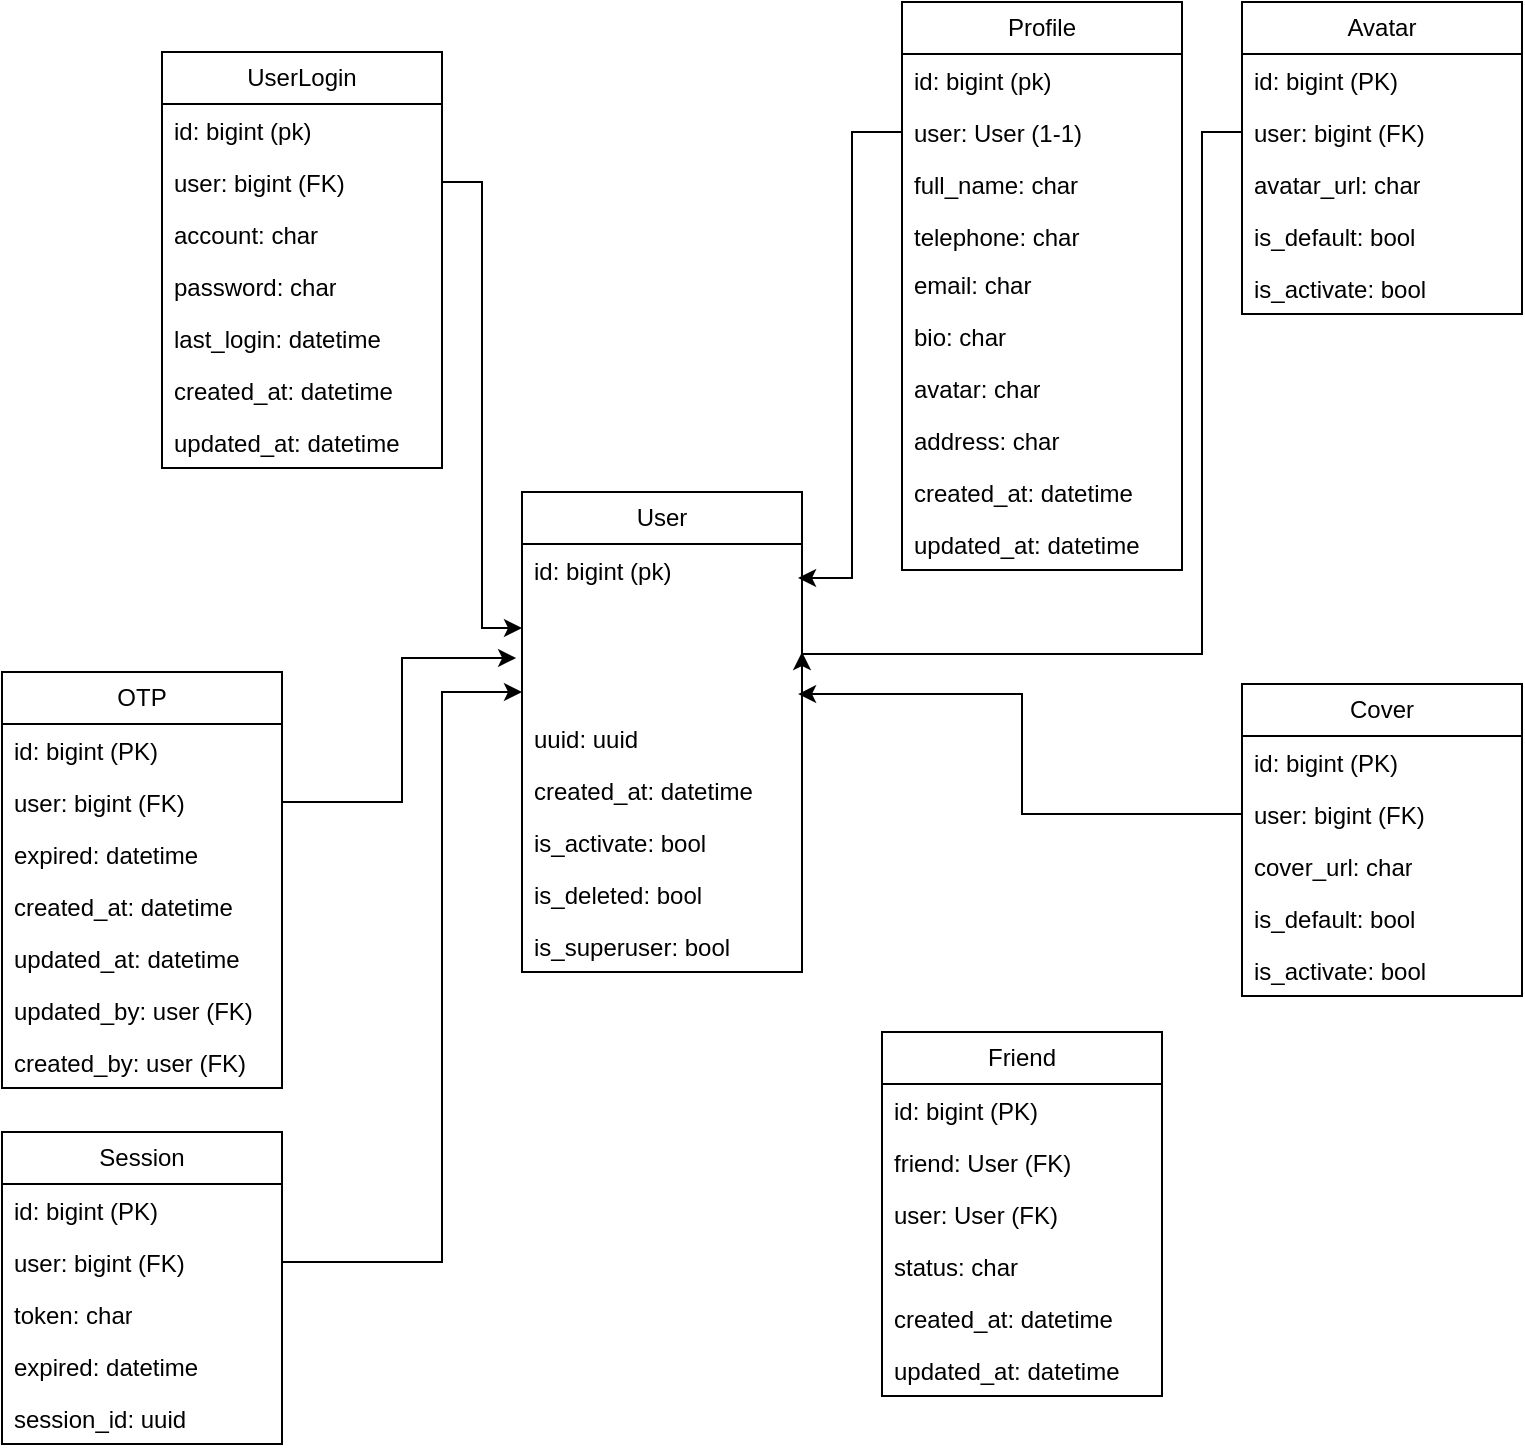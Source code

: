 <mxfile version="24.7.5" pages="4">
  <diagram name="Users" id="8b5fF18fi9-EOVUJ7wBb">
    <mxGraphModel dx="794" dy="732" grid="1" gridSize="10" guides="1" tooltips="1" connect="1" arrows="1" fold="1" page="1" pageScale="1" pageWidth="850" pageHeight="1100" math="0" shadow="0">
      <root>
        <mxCell id="0" />
        <mxCell id="1" parent="0" />
        <mxCell id="btmRqctzF81v2eYjnVAh-1" value="User" style="swimlane;fontStyle=0;childLayout=stackLayout;horizontal=1;startSize=26;fillColor=none;horizontalStack=0;resizeParent=1;resizeParentMax=0;resizeLast=0;collapsible=1;marginBottom=0;whiteSpace=wrap;html=1;" vertex="1" parent="1">
          <mxGeometry x="300" y="350" width="140" height="240" as="geometry" />
        </mxCell>
        <mxCell id="btmRqctzF81v2eYjnVAh-2" value="id: bigint (pk)" style="text;strokeColor=none;fillColor=none;align=left;verticalAlign=top;spacingLeft=4;spacingRight=4;overflow=hidden;rotatable=0;points=[[0,0.5],[1,0.5]];portConstraint=eastwest;whiteSpace=wrap;html=1;" vertex="1" parent="btmRqctzF81v2eYjnVAh-1">
          <mxGeometry y="26" width="140" height="84" as="geometry" />
        </mxCell>
        <mxCell id="btmRqctzF81v2eYjnVAh-3" value="uuid: uuid" style="text;strokeColor=none;fillColor=none;align=left;verticalAlign=top;spacingLeft=4;spacingRight=4;overflow=hidden;rotatable=0;points=[[0,0.5],[1,0.5]];portConstraint=eastwest;whiteSpace=wrap;html=1;" vertex="1" parent="btmRqctzF81v2eYjnVAh-1">
          <mxGeometry y="110" width="140" height="26" as="geometry" />
        </mxCell>
        <mxCell id="btmRqctzF81v2eYjnVAh-61" value="created_at: datetime" style="text;strokeColor=none;fillColor=none;align=left;verticalAlign=top;spacingLeft=4;spacingRight=4;overflow=hidden;rotatable=0;points=[[0,0.5],[1,0.5]];portConstraint=eastwest;whiteSpace=wrap;html=1;" vertex="1" parent="btmRqctzF81v2eYjnVAh-1">
          <mxGeometry y="136" width="140" height="26" as="geometry" />
        </mxCell>
        <mxCell id="btmRqctzF81v2eYjnVAh-58" value="is_activate: bool" style="text;strokeColor=none;fillColor=none;align=left;verticalAlign=top;spacingLeft=4;spacingRight=4;overflow=hidden;rotatable=0;points=[[0,0.5],[1,0.5]];portConstraint=eastwest;whiteSpace=wrap;html=1;" vertex="1" parent="btmRqctzF81v2eYjnVAh-1">
          <mxGeometry y="162" width="140" height="26" as="geometry" />
        </mxCell>
        <mxCell id="btmRqctzF81v2eYjnVAh-59" value="is_deleted: bool" style="text;strokeColor=none;fillColor=none;align=left;verticalAlign=top;spacingLeft=4;spacingRight=4;overflow=hidden;rotatable=0;points=[[0,0.5],[1,0.5]];portConstraint=eastwest;whiteSpace=wrap;html=1;" vertex="1" parent="btmRqctzF81v2eYjnVAh-1">
          <mxGeometry y="188" width="140" height="26" as="geometry" />
        </mxCell>
        <mxCell id="btmRqctzF81v2eYjnVAh-60" value="is_superuser: bool" style="text;strokeColor=none;fillColor=none;align=left;verticalAlign=top;spacingLeft=4;spacingRight=4;overflow=hidden;rotatable=0;points=[[0,0.5],[1,0.5]];portConstraint=eastwest;whiteSpace=wrap;html=1;" vertex="1" parent="btmRqctzF81v2eYjnVAh-1">
          <mxGeometry y="214" width="140" height="26" as="geometry" />
        </mxCell>
        <mxCell id="btmRqctzF81v2eYjnVAh-5" value="UserLogin" style="swimlane;fontStyle=0;childLayout=stackLayout;horizontal=1;startSize=26;fillColor=none;horizontalStack=0;resizeParent=1;resizeParentMax=0;resizeLast=0;collapsible=1;marginBottom=0;whiteSpace=wrap;html=1;" vertex="1" parent="1">
          <mxGeometry x="120" y="130" width="140" height="208" as="geometry" />
        </mxCell>
        <mxCell id="btmRqctzF81v2eYjnVAh-6" value="id: bigint (pk)" style="text;strokeColor=none;fillColor=none;align=left;verticalAlign=top;spacingLeft=4;spacingRight=4;overflow=hidden;rotatable=0;points=[[0,0.5],[1,0.5]];portConstraint=eastwest;whiteSpace=wrap;html=1;" vertex="1" parent="btmRqctzF81v2eYjnVAh-5">
          <mxGeometry y="26" width="140" height="26" as="geometry" />
        </mxCell>
        <mxCell id="btmRqctzF81v2eYjnVAh-7" value="user: bigint (FK)" style="text;strokeColor=none;fillColor=none;align=left;verticalAlign=top;spacingLeft=4;spacingRight=4;overflow=hidden;rotatable=0;points=[[0,0.5],[1,0.5]];portConstraint=eastwest;whiteSpace=wrap;html=1;" vertex="1" parent="btmRqctzF81v2eYjnVAh-5">
          <mxGeometry y="52" width="140" height="26" as="geometry" />
        </mxCell>
        <mxCell id="btmRqctzF81v2eYjnVAh-8" value="account: char" style="text;strokeColor=none;fillColor=none;align=left;verticalAlign=top;spacingLeft=4;spacingRight=4;overflow=hidden;rotatable=0;points=[[0,0.5],[1,0.5]];portConstraint=eastwest;whiteSpace=wrap;html=1;" vertex="1" parent="btmRqctzF81v2eYjnVAh-5">
          <mxGeometry y="78" width="140" height="26" as="geometry" />
        </mxCell>
        <mxCell id="btmRqctzF81v2eYjnVAh-10" value="password: char" style="text;strokeColor=none;fillColor=none;align=left;verticalAlign=top;spacingLeft=4;spacingRight=4;overflow=hidden;rotatable=0;points=[[0,0.5],[1,0.5]];portConstraint=eastwest;whiteSpace=wrap;html=1;" vertex="1" parent="btmRqctzF81v2eYjnVAh-5">
          <mxGeometry y="104" width="140" height="26" as="geometry" />
        </mxCell>
        <mxCell id="btmRqctzF81v2eYjnVAh-12" value="last_login: datetime" style="text;strokeColor=none;fillColor=none;align=left;verticalAlign=top;spacingLeft=4;spacingRight=4;overflow=hidden;rotatable=0;points=[[0,0.5],[1,0.5]];portConstraint=eastwest;whiteSpace=wrap;html=1;" vertex="1" parent="btmRqctzF81v2eYjnVAh-5">
          <mxGeometry y="130" width="140" height="26" as="geometry" />
        </mxCell>
        <mxCell id="btmRqctzF81v2eYjnVAh-11" value="created_at: datetime" style="text;strokeColor=none;fillColor=none;align=left;verticalAlign=top;spacingLeft=4;spacingRight=4;overflow=hidden;rotatable=0;points=[[0,0.5],[1,0.5]];portConstraint=eastwest;whiteSpace=wrap;html=1;" vertex="1" parent="btmRqctzF81v2eYjnVAh-5">
          <mxGeometry y="156" width="140" height="26" as="geometry" />
        </mxCell>
        <mxCell id="btmRqctzF81v2eYjnVAh-13" value="updated_at: datetime" style="text;strokeColor=none;fillColor=none;align=left;verticalAlign=top;spacingLeft=4;spacingRight=4;overflow=hidden;rotatable=0;points=[[0,0.5],[1,0.5]];portConstraint=eastwest;whiteSpace=wrap;html=1;" vertex="1" parent="btmRqctzF81v2eYjnVAh-5">
          <mxGeometry y="182" width="140" height="26" as="geometry" />
        </mxCell>
        <mxCell id="btmRqctzF81v2eYjnVAh-9" style="edgeStyle=orthogonalEdgeStyle;rounded=0;orthogonalLoop=1;jettySize=auto;html=1;entryX=0;entryY=0.5;entryDx=0;entryDy=0;" edge="1" parent="1" source="btmRqctzF81v2eYjnVAh-7" target="btmRqctzF81v2eYjnVAh-2">
          <mxGeometry relative="1" as="geometry" />
        </mxCell>
        <mxCell id="btmRqctzF81v2eYjnVAh-14" value="Avatar" style="swimlane;fontStyle=0;childLayout=stackLayout;horizontal=1;startSize=26;fillColor=none;horizontalStack=0;resizeParent=1;resizeParentMax=0;resizeLast=0;collapsible=1;marginBottom=0;whiteSpace=wrap;html=1;" vertex="1" parent="1">
          <mxGeometry x="660" y="105" width="140" height="156" as="geometry" />
        </mxCell>
        <mxCell id="btmRqctzF81v2eYjnVAh-15" value="id: bigint (PK)" style="text;strokeColor=none;fillColor=none;align=left;verticalAlign=top;spacingLeft=4;spacingRight=4;overflow=hidden;rotatable=0;points=[[0,0.5],[1,0.5]];portConstraint=eastwest;whiteSpace=wrap;html=1;" vertex="1" parent="btmRqctzF81v2eYjnVAh-14">
          <mxGeometry y="26" width="140" height="26" as="geometry" />
        </mxCell>
        <mxCell id="btmRqctzF81v2eYjnVAh-16" value="user: bigint (FK)" style="text;strokeColor=none;fillColor=none;align=left;verticalAlign=top;spacingLeft=4;spacingRight=4;overflow=hidden;rotatable=0;points=[[0,0.5],[1,0.5]];portConstraint=eastwest;whiteSpace=wrap;html=1;" vertex="1" parent="btmRqctzF81v2eYjnVAh-14">
          <mxGeometry y="52" width="140" height="26" as="geometry" />
        </mxCell>
        <mxCell id="btmRqctzF81v2eYjnVAh-38" value="avatar_url: char" style="text;strokeColor=none;fillColor=none;align=left;verticalAlign=top;spacingLeft=4;spacingRight=4;overflow=hidden;rotatable=0;points=[[0,0.5],[1,0.5]];portConstraint=eastwest;whiteSpace=wrap;html=1;" vertex="1" parent="btmRqctzF81v2eYjnVAh-14">
          <mxGeometry y="78" width="140" height="26" as="geometry" />
        </mxCell>
        <mxCell id="btmRqctzF81v2eYjnVAh-37" value="is_default: bool" style="text;strokeColor=none;fillColor=none;align=left;verticalAlign=top;spacingLeft=4;spacingRight=4;overflow=hidden;rotatable=0;points=[[0,0.5],[1,0.5]];portConstraint=eastwest;whiteSpace=wrap;html=1;" vertex="1" parent="btmRqctzF81v2eYjnVAh-14">
          <mxGeometry y="104" width="140" height="26" as="geometry" />
        </mxCell>
        <mxCell id="btmRqctzF81v2eYjnVAh-17" value="is_activate: bool" style="text;strokeColor=none;fillColor=none;align=left;verticalAlign=top;spacingLeft=4;spacingRight=4;overflow=hidden;rotatable=0;points=[[0,0.5],[1,0.5]];portConstraint=eastwest;whiteSpace=wrap;html=1;" vertex="1" parent="btmRqctzF81v2eYjnVAh-14">
          <mxGeometry y="130" width="140" height="26" as="geometry" />
        </mxCell>
        <mxCell id="btmRqctzF81v2eYjnVAh-18" value="Profile" style="swimlane;fontStyle=0;childLayout=stackLayout;horizontal=1;startSize=26;fillColor=none;horizontalStack=0;resizeParent=1;resizeParentMax=0;resizeLast=0;collapsible=1;marginBottom=0;whiteSpace=wrap;html=1;" vertex="1" parent="1">
          <mxGeometry x="490" y="105" width="140" height="284" as="geometry">
            <mxRectangle x="490" y="105" width="70" height="30" as="alternateBounds" />
          </mxGeometry>
        </mxCell>
        <mxCell id="btmRqctzF81v2eYjnVAh-19" value="id: bigint (pk)" style="text;strokeColor=none;fillColor=none;align=left;verticalAlign=top;spacingLeft=4;spacingRight=4;overflow=hidden;rotatable=0;points=[[0,0.5],[1,0.5]];portConstraint=eastwest;whiteSpace=wrap;html=1;" vertex="1" parent="btmRqctzF81v2eYjnVAh-18">
          <mxGeometry y="26" width="140" height="26" as="geometry" />
        </mxCell>
        <mxCell id="btmRqctzF81v2eYjnVAh-65" value="user: User (1-1)" style="text;strokeColor=none;fillColor=none;align=left;verticalAlign=top;spacingLeft=4;spacingRight=4;overflow=hidden;rotatable=0;points=[[0,0.5],[1,0.5]];portConstraint=eastwest;whiteSpace=wrap;html=1;" vertex="1" parent="btmRqctzF81v2eYjnVAh-18">
          <mxGeometry y="52" width="140" height="26" as="geometry" />
        </mxCell>
        <mxCell id="btmRqctzF81v2eYjnVAh-20" value="full_name: char" style="text;strokeColor=none;fillColor=none;align=left;verticalAlign=top;spacingLeft=4;spacingRight=4;overflow=hidden;rotatable=0;points=[[0,0.5],[1,0.5]];portConstraint=eastwest;whiteSpace=wrap;html=1;" vertex="1" parent="btmRqctzF81v2eYjnVAh-18">
          <mxGeometry y="78" width="140" height="26" as="geometry" />
        </mxCell>
        <mxCell id="btmRqctzF81v2eYjnVAh-21" value="telephone: char" style="text;strokeColor=none;fillColor=none;align=left;verticalAlign=top;spacingLeft=4;spacingRight=4;overflow=hidden;rotatable=0;points=[[0,0.5],[1,0.5]];portConstraint=eastwest;whiteSpace=wrap;html=1;" vertex="1" parent="btmRqctzF81v2eYjnVAh-18">
          <mxGeometry y="104" width="140" height="24" as="geometry" />
        </mxCell>
        <mxCell id="btmRqctzF81v2eYjnVAh-22" value="email: char" style="text;strokeColor=none;fillColor=none;align=left;verticalAlign=top;spacingLeft=4;spacingRight=4;overflow=hidden;rotatable=0;points=[[0,0.5],[1,0.5]];portConstraint=eastwest;whiteSpace=wrap;html=1;" vertex="1" parent="btmRqctzF81v2eYjnVAh-18">
          <mxGeometry y="128" width="140" height="26" as="geometry" />
        </mxCell>
        <mxCell id="btmRqctzF81v2eYjnVAh-23" value="bio: char" style="text;strokeColor=none;fillColor=none;align=left;verticalAlign=top;spacingLeft=4;spacingRight=4;overflow=hidden;rotatable=0;points=[[0,0.5],[1,0.5]];portConstraint=eastwest;whiteSpace=wrap;html=1;" vertex="1" parent="btmRqctzF81v2eYjnVAh-18">
          <mxGeometry y="154" width="140" height="26" as="geometry" />
        </mxCell>
        <mxCell id="btmRqctzF81v2eYjnVAh-26" value="avatar: char" style="text;strokeColor=none;fillColor=none;align=left;verticalAlign=top;spacingLeft=4;spacingRight=4;overflow=hidden;rotatable=0;points=[[0,0.5],[1,0.5]];portConstraint=eastwest;whiteSpace=wrap;html=1;" vertex="1" parent="btmRqctzF81v2eYjnVAh-18">
          <mxGeometry y="180" width="140" height="26" as="geometry" />
        </mxCell>
        <mxCell id="btmRqctzF81v2eYjnVAh-27" value="address: char" style="text;strokeColor=none;fillColor=none;align=left;verticalAlign=top;spacingLeft=4;spacingRight=4;overflow=hidden;rotatable=0;points=[[0,0.5],[1,0.5]];portConstraint=eastwest;whiteSpace=wrap;html=1;" vertex="1" parent="btmRqctzF81v2eYjnVAh-18">
          <mxGeometry y="206" width="140" height="26" as="geometry" />
        </mxCell>
        <mxCell id="btmRqctzF81v2eYjnVAh-24" value="created_at: datetime" style="text;strokeColor=none;fillColor=none;align=left;verticalAlign=top;spacingLeft=4;spacingRight=4;overflow=hidden;rotatable=0;points=[[0,0.5],[1,0.5]];portConstraint=eastwest;whiteSpace=wrap;html=1;" vertex="1" parent="btmRqctzF81v2eYjnVAh-18">
          <mxGeometry y="232" width="140" height="26" as="geometry" />
        </mxCell>
        <mxCell id="btmRqctzF81v2eYjnVAh-25" value="updated_at: datetime" style="text;strokeColor=none;fillColor=none;align=left;verticalAlign=top;spacingLeft=4;spacingRight=4;overflow=hidden;rotatable=0;points=[[0,0.5],[1,0.5]];portConstraint=eastwest;whiteSpace=wrap;html=1;" vertex="1" parent="btmRqctzF81v2eYjnVAh-18">
          <mxGeometry y="258" width="140" height="26" as="geometry" />
        </mxCell>
        <mxCell id="btmRqctzF81v2eYjnVAh-30" style="edgeStyle=orthogonalEdgeStyle;rounded=0;orthogonalLoop=1;jettySize=auto;html=1;" edge="1" parent="1" source="btmRqctzF81v2eYjnVAh-16">
          <mxGeometry relative="1" as="geometry">
            <mxPoint x="440" y="430" as="targetPoint" />
            <Array as="points">
              <mxPoint x="640" y="170" />
              <mxPoint x="640" y="431" />
            </Array>
          </mxGeometry>
        </mxCell>
        <mxCell id="btmRqctzF81v2eYjnVAh-31" value="Cover" style="swimlane;fontStyle=0;childLayout=stackLayout;horizontal=1;startSize=26;fillColor=none;horizontalStack=0;resizeParent=1;resizeParentMax=0;resizeLast=0;collapsible=1;marginBottom=0;whiteSpace=wrap;html=1;" vertex="1" parent="1">
          <mxGeometry x="660" y="446" width="140" height="156" as="geometry" />
        </mxCell>
        <mxCell id="btmRqctzF81v2eYjnVAh-32" value="id: bigint (PK)" style="text;strokeColor=none;fillColor=none;align=left;verticalAlign=top;spacingLeft=4;spacingRight=4;overflow=hidden;rotatable=0;points=[[0,0.5],[1,0.5]];portConstraint=eastwest;whiteSpace=wrap;html=1;" vertex="1" parent="btmRqctzF81v2eYjnVAh-31">
          <mxGeometry y="26" width="140" height="26" as="geometry" />
        </mxCell>
        <mxCell id="btmRqctzF81v2eYjnVAh-33" value="user: bigint (FK)" style="text;strokeColor=none;fillColor=none;align=left;verticalAlign=top;spacingLeft=4;spacingRight=4;overflow=hidden;rotatable=0;points=[[0,0.5],[1,0.5]];portConstraint=eastwest;whiteSpace=wrap;html=1;" vertex="1" parent="btmRqctzF81v2eYjnVAh-31">
          <mxGeometry y="52" width="140" height="26" as="geometry" />
        </mxCell>
        <mxCell id="btmRqctzF81v2eYjnVAh-36" value="cover_url: char" style="text;strokeColor=none;fillColor=none;align=left;verticalAlign=top;spacingLeft=4;spacingRight=4;overflow=hidden;rotatable=0;points=[[0,0.5],[1,0.5]];portConstraint=eastwest;whiteSpace=wrap;html=1;" vertex="1" parent="btmRqctzF81v2eYjnVAh-31">
          <mxGeometry y="78" width="140" height="26" as="geometry" />
        </mxCell>
        <mxCell id="btmRqctzF81v2eYjnVAh-35" value="is_default: bool" style="text;strokeColor=none;fillColor=none;align=left;verticalAlign=top;spacingLeft=4;spacingRight=4;overflow=hidden;rotatable=0;points=[[0,0.5],[1,0.5]];portConstraint=eastwest;whiteSpace=wrap;html=1;" vertex="1" parent="btmRqctzF81v2eYjnVAh-31">
          <mxGeometry y="104" width="140" height="26" as="geometry" />
        </mxCell>
        <mxCell id="btmRqctzF81v2eYjnVAh-34" value="is_activate: bool" style="text;strokeColor=none;fillColor=none;align=left;verticalAlign=top;spacingLeft=4;spacingRight=4;overflow=hidden;rotatable=0;points=[[0,0.5],[1,0.5]];portConstraint=eastwest;whiteSpace=wrap;html=1;" vertex="1" parent="btmRqctzF81v2eYjnVAh-31">
          <mxGeometry y="130" width="140" height="26" as="geometry" />
        </mxCell>
        <mxCell id="btmRqctzF81v2eYjnVAh-39" style="edgeStyle=orthogonalEdgeStyle;rounded=0;orthogonalLoop=1;jettySize=auto;html=1;entryX=0.986;entryY=0.893;entryDx=0;entryDy=0;entryPerimeter=0;" edge="1" parent="1" source="btmRqctzF81v2eYjnVAh-33" target="btmRqctzF81v2eYjnVAh-2">
          <mxGeometry relative="1" as="geometry" />
        </mxCell>
        <mxCell id="btmRqctzF81v2eYjnVAh-40" value="OTP" style="swimlane;fontStyle=0;childLayout=stackLayout;horizontal=1;startSize=26;fillColor=none;horizontalStack=0;resizeParent=1;resizeParentMax=0;resizeLast=0;collapsible=1;marginBottom=0;whiteSpace=wrap;html=1;" vertex="1" parent="1">
          <mxGeometry x="40" y="440" width="140" height="208" as="geometry" />
        </mxCell>
        <mxCell id="btmRqctzF81v2eYjnVAh-41" value="id: bigint (PK)" style="text;strokeColor=none;fillColor=none;align=left;verticalAlign=top;spacingLeft=4;spacingRight=4;overflow=hidden;rotatable=0;points=[[0,0.5],[1,0.5]];portConstraint=eastwest;whiteSpace=wrap;html=1;" vertex="1" parent="btmRqctzF81v2eYjnVAh-40">
          <mxGeometry y="26" width="140" height="26" as="geometry" />
        </mxCell>
        <mxCell id="btmRqctzF81v2eYjnVAh-42" value="user: bigint (FK)" style="text;strokeColor=none;fillColor=none;align=left;verticalAlign=top;spacingLeft=4;spacingRight=4;overflow=hidden;rotatable=0;points=[[0,0.5],[1,0.5]];portConstraint=eastwest;whiteSpace=wrap;html=1;" vertex="1" parent="btmRqctzF81v2eYjnVAh-40">
          <mxGeometry y="52" width="140" height="26" as="geometry" />
        </mxCell>
        <mxCell id="btmRqctzF81v2eYjnVAh-43" value="expired: datetime" style="text;strokeColor=none;fillColor=none;align=left;verticalAlign=top;spacingLeft=4;spacingRight=4;overflow=hidden;rotatable=0;points=[[0,0.5],[1,0.5]];portConstraint=eastwest;whiteSpace=wrap;html=1;" vertex="1" parent="btmRqctzF81v2eYjnVAh-40">
          <mxGeometry y="78" width="140" height="26" as="geometry" />
        </mxCell>
        <mxCell id="btmRqctzF81v2eYjnVAh-44" value="created_at: datetime" style="text;strokeColor=none;fillColor=none;align=left;verticalAlign=top;spacingLeft=4;spacingRight=4;overflow=hidden;rotatable=0;points=[[0,0.5],[1,0.5]];portConstraint=eastwest;whiteSpace=wrap;html=1;" vertex="1" parent="btmRqctzF81v2eYjnVAh-40">
          <mxGeometry y="104" width="140" height="26" as="geometry" />
        </mxCell>
        <mxCell id="btmRqctzF81v2eYjnVAh-45" value="updated_at: datetime" style="text;strokeColor=none;fillColor=none;align=left;verticalAlign=top;spacingLeft=4;spacingRight=4;overflow=hidden;rotatable=0;points=[[0,0.5],[1,0.5]];portConstraint=eastwest;whiteSpace=wrap;html=1;" vertex="1" parent="btmRqctzF81v2eYjnVAh-40">
          <mxGeometry y="130" width="140" height="26" as="geometry" />
        </mxCell>
        <mxCell id="btmRqctzF81v2eYjnVAh-53" value="updated_by: user (FK)" style="text;strokeColor=none;fillColor=none;align=left;verticalAlign=top;spacingLeft=4;spacingRight=4;overflow=hidden;rotatable=0;points=[[0,0.5],[1,0.5]];portConstraint=eastwest;whiteSpace=wrap;html=1;" vertex="1" parent="btmRqctzF81v2eYjnVAh-40">
          <mxGeometry y="156" width="140" height="26" as="geometry" />
        </mxCell>
        <mxCell id="btmRqctzF81v2eYjnVAh-52" value="created_by: user (FK)" style="text;strokeColor=none;fillColor=none;align=left;verticalAlign=top;spacingLeft=4;spacingRight=4;overflow=hidden;rotatable=0;points=[[0,0.5],[1,0.5]];portConstraint=eastwest;whiteSpace=wrap;html=1;" vertex="1" parent="btmRqctzF81v2eYjnVAh-40">
          <mxGeometry y="182" width="140" height="26" as="geometry" />
        </mxCell>
        <mxCell id="btmRqctzF81v2eYjnVAh-46" value="Session" style="swimlane;fontStyle=0;childLayout=stackLayout;horizontal=1;startSize=26;fillColor=none;horizontalStack=0;resizeParent=1;resizeParentMax=0;resizeLast=0;collapsible=1;marginBottom=0;whiteSpace=wrap;html=1;" vertex="1" parent="1">
          <mxGeometry x="40" y="670" width="140" height="156" as="geometry" />
        </mxCell>
        <mxCell id="btmRqctzF81v2eYjnVAh-47" value="id: bigint (PK)" style="text;strokeColor=none;fillColor=none;align=left;verticalAlign=top;spacingLeft=4;spacingRight=4;overflow=hidden;rotatable=0;points=[[0,0.5],[1,0.5]];portConstraint=eastwest;whiteSpace=wrap;html=1;" vertex="1" parent="btmRqctzF81v2eYjnVAh-46">
          <mxGeometry y="26" width="140" height="26" as="geometry" />
        </mxCell>
        <mxCell id="btmRqctzF81v2eYjnVAh-48" value="user: bigint (FK)" style="text;strokeColor=none;fillColor=none;align=left;verticalAlign=top;spacingLeft=4;spacingRight=4;overflow=hidden;rotatable=0;points=[[0,0.5],[1,0.5]];portConstraint=eastwest;whiteSpace=wrap;html=1;" vertex="1" parent="btmRqctzF81v2eYjnVAh-46">
          <mxGeometry y="52" width="140" height="26" as="geometry" />
        </mxCell>
        <mxCell id="btmRqctzF81v2eYjnVAh-49" value="token: char" style="text;strokeColor=none;fillColor=none;align=left;verticalAlign=top;spacingLeft=4;spacingRight=4;overflow=hidden;rotatable=0;points=[[0,0.5],[1,0.5]];portConstraint=eastwest;whiteSpace=wrap;html=1;" vertex="1" parent="btmRqctzF81v2eYjnVAh-46">
          <mxGeometry y="78" width="140" height="26" as="geometry" />
        </mxCell>
        <mxCell id="btmRqctzF81v2eYjnVAh-50" value="expired: datetime" style="text;strokeColor=none;fillColor=none;align=left;verticalAlign=top;spacingLeft=4;spacingRight=4;overflow=hidden;rotatable=0;points=[[0,0.5],[1,0.5]];portConstraint=eastwest;whiteSpace=wrap;html=1;" vertex="1" parent="btmRqctzF81v2eYjnVAh-46">
          <mxGeometry y="104" width="140" height="26" as="geometry" />
        </mxCell>
        <mxCell id="btmRqctzF81v2eYjnVAh-51" value="session_id: uuid" style="text;strokeColor=none;fillColor=none;align=left;verticalAlign=top;spacingLeft=4;spacingRight=4;overflow=hidden;rotatable=0;points=[[0,0.5],[1,0.5]];portConstraint=eastwest;whiteSpace=wrap;html=1;" vertex="1" parent="btmRqctzF81v2eYjnVAh-46">
          <mxGeometry y="130" width="140" height="26" as="geometry" />
        </mxCell>
        <mxCell id="btmRqctzF81v2eYjnVAh-54" style="edgeStyle=orthogonalEdgeStyle;rounded=0;orthogonalLoop=1;jettySize=auto;html=1;entryX=-0.021;entryY=0.679;entryDx=0;entryDy=0;entryPerimeter=0;" edge="1" parent="1" source="btmRqctzF81v2eYjnVAh-42" target="btmRqctzF81v2eYjnVAh-2">
          <mxGeometry relative="1" as="geometry" />
        </mxCell>
        <mxCell id="btmRqctzF81v2eYjnVAh-57" style="edgeStyle=orthogonalEdgeStyle;rounded=0;orthogonalLoop=1;jettySize=auto;html=1;entryX=0;entryY=0.881;entryDx=0;entryDy=0;entryPerimeter=0;" edge="1" parent="1" source="btmRqctzF81v2eYjnVAh-48" target="btmRqctzF81v2eYjnVAh-2">
          <mxGeometry relative="1" as="geometry">
            <Array as="points">
              <mxPoint x="260" y="735" />
              <mxPoint x="260" y="450" />
            </Array>
          </mxGeometry>
        </mxCell>
        <mxCell id="oUVBlnJo6-3aa1MVtjm8-1" value="Friend" style="swimlane;fontStyle=0;childLayout=stackLayout;horizontal=1;startSize=26;fillColor=none;horizontalStack=0;resizeParent=1;resizeParentMax=0;resizeLast=0;collapsible=1;marginBottom=0;whiteSpace=wrap;html=1;" vertex="1" parent="1">
          <mxGeometry x="480" y="620" width="140" height="182" as="geometry">
            <mxRectangle x="560" y="30" width="120" height="30" as="alternateBounds" />
          </mxGeometry>
        </mxCell>
        <mxCell id="oUVBlnJo6-3aa1MVtjm8-2" value="id: bigint (PK)" style="text;strokeColor=none;fillColor=none;align=left;verticalAlign=top;spacingLeft=4;spacingRight=4;overflow=hidden;rotatable=0;points=[[0,0.5],[1,0.5]];portConstraint=eastwest;whiteSpace=wrap;html=1;" vertex="1" parent="oUVBlnJo6-3aa1MVtjm8-1">
          <mxGeometry y="26" width="140" height="26" as="geometry" />
        </mxCell>
        <mxCell id="oUVBlnJo6-3aa1MVtjm8-3" value="friend: User (FK)" style="text;strokeColor=none;fillColor=none;align=left;verticalAlign=top;spacingLeft=4;spacingRight=4;overflow=hidden;rotatable=0;points=[[0,0.5],[1,0.5]];portConstraint=eastwest;whiteSpace=wrap;html=1;" vertex="1" parent="oUVBlnJo6-3aa1MVtjm8-1">
          <mxGeometry y="52" width="140" height="26" as="geometry" />
        </mxCell>
        <mxCell id="oUVBlnJo6-3aa1MVtjm8-4" value="user: User (FK)" style="text;strokeColor=none;fillColor=none;align=left;verticalAlign=top;spacingLeft=4;spacingRight=4;overflow=hidden;rotatable=0;points=[[0,0.5],[1,0.5]];portConstraint=eastwest;whiteSpace=wrap;html=1;" vertex="1" parent="oUVBlnJo6-3aa1MVtjm8-1">
          <mxGeometry y="78" width="140" height="26" as="geometry" />
        </mxCell>
        <mxCell id="oUVBlnJo6-3aa1MVtjm8-5" value="status: char" style="text;strokeColor=none;fillColor=none;align=left;verticalAlign=top;spacingLeft=4;spacingRight=4;overflow=hidden;rotatable=0;points=[[0,0.5],[1,0.5]];portConstraint=eastwest;whiteSpace=wrap;html=1;" vertex="1" parent="oUVBlnJo6-3aa1MVtjm8-1">
          <mxGeometry y="104" width="140" height="26" as="geometry" />
        </mxCell>
        <mxCell id="oUVBlnJo6-3aa1MVtjm8-6" value="created_at: datetime" style="text;strokeColor=none;fillColor=none;align=left;verticalAlign=top;spacingLeft=4;spacingRight=4;overflow=hidden;rotatable=0;points=[[0,0.5],[1,0.5]];portConstraint=eastwest;whiteSpace=wrap;html=1;" vertex="1" parent="oUVBlnJo6-3aa1MVtjm8-1">
          <mxGeometry y="130" width="140" height="26" as="geometry" />
        </mxCell>
        <mxCell id="oUVBlnJo6-3aa1MVtjm8-7" value="updated_at: datetime" style="text;strokeColor=none;fillColor=none;align=left;verticalAlign=top;spacingLeft=4;spacingRight=4;overflow=hidden;rotatable=0;points=[[0,0.5],[1,0.5]];portConstraint=eastwest;whiteSpace=wrap;html=1;" vertex="1" parent="oUVBlnJo6-3aa1MVtjm8-1">
          <mxGeometry y="156" width="140" height="26" as="geometry" />
        </mxCell>
        <mxCell id="nL7rIAxp7F0FZAM2aJYA-1" style="edgeStyle=orthogonalEdgeStyle;rounded=0;orthogonalLoop=1;jettySize=auto;html=1;entryX=0.986;entryY=0.202;entryDx=0;entryDy=0;entryPerimeter=0;" edge="1" parent="1" source="btmRqctzF81v2eYjnVAh-65" target="btmRqctzF81v2eYjnVAh-2">
          <mxGeometry relative="1" as="geometry" />
        </mxCell>
      </root>
    </mxGraphModel>
  </diagram>
  <diagram id="7z9zEopyrWyweCou3XXx" name="Groups">
    <mxGraphModel dx="794" dy="732" grid="1" gridSize="10" guides="1" tooltips="1" connect="1" arrows="1" fold="1" page="1" pageScale="1" pageWidth="850" pageHeight="1100" math="0" shadow="0">
      <root>
        <mxCell id="0" />
        <mxCell id="1" parent="0" />
        <mxCell id="25KOtVs0qwVwexQvmNl2-1" value="Group" style="swimlane;fontStyle=0;childLayout=stackLayout;horizontal=1;startSize=26;fillColor=none;horizontalStack=0;resizeParent=1;resizeParentMax=0;resizeLast=0;collapsible=1;marginBottom=0;whiteSpace=wrap;html=1;" vertex="1" parent="1">
          <mxGeometry x="320" y="60" width="140" height="396" as="geometry" />
        </mxCell>
        <mxCell id="25KOtVs0qwVwexQvmNl2-2" value="id: bigint (pk)" style="text;strokeColor=none;fillColor=none;align=left;verticalAlign=top;spacingLeft=4;spacingRight=4;overflow=hidden;rotatable=0;points=[[0,0.5],[1,0.5]];portConstraint=eastwest;whiteSpace=wrap;html=1;" vertex="1" parent="25KOtVs0qwVwexQvmNl2-1">
          <mxGeometry y="26" width="140" height="84" as="geometry" />
        </mxCell>
        <mxCell id="25KOtVs0qwVwexQvmNl2-3" value="uuid: uuid" style="text;strokeColor=none;fillColor=none;align=left;verticalAlign=top;spacingLeft=4;spacingRight=4;overflow=hidden;rotatable=0;points=[[0,0.5],[1,0.5]];portConstraint=eastwest;whiteSpace=wrap;html=1;" vertex="1" parent="25KOtVs0qwVwexQvmNl2-1">
          <mxGeometry y="110" width="140" height="26" as="geometry" />
        </mxCell>
        <mxCell id="25KOtVs0qwVwexQvmNl2-4" value="name: Char" style="text;strokeColor=none;fillColor=none;align=left;verticalAlign=top;spacingLeft=4;spacingRight=4;overflow=hidden;rotatable=0;points=[[0,0.5],[1,0.5]];portConstraint=eastwest;whiteSpace=wrap;html=1;" vertex="1" parent="25KOtVs0qwVwexQvmNl2-1">
          <mxGeometry y="136" width="140" height="26" as="geometry" />
        </mxCell>
        <mxCell id="25KOtVs0qwVwexQvmNl2-6" value="description: text" style="text;strokeColor=none;fillColor=none;align=left;verticalAlign=top;spacingLeft=4;spacingRight=4;overflow=hidden;rotatable=0;points=[[0,0.5],[1,0.5]];portConstraint=eastwest;whiteSpace=wrap;html=1;" vertex="1" parent="25KOtVs0qwVwexQvmNl2-1">
          <mxGeometry y="162" width="140" height="26" as="geometry" />
        </mxCell>
        <mxCell id="25KOtVs0qwVwexQvmNl2-7" value="background: char" style="text;strokeColor=none;fillColor=none;align=left;verticalAlign=top;spacingLeft=4;spacingRight=4;overflow=hidden;rotatable=0;points=[[0,0.5],[1,0.5]];portConstraint=eastwest;whiteSpace=wrap;html=1;" vertex="1" parent="25KOtVs0qwVwexQvmNl2-1">
          <mxGeometry y="188" width="140" height="26" as="geometry" />
        </mxCell>
        <mxCell id="25KOtVs0qwVwexQvmNl2-13" value="onwer: user (FK)" style="text;strokeColor=none;fillColor=none;align=left;verticalAlign=top;spacingLeft=4;spacingRight=4;overflow=hidden;rotatable=0;points=[[0,0.5],[1,0.5]];portConstraint=eastwest;whiteSpace=wrap;html=1;" vertex="1" parent="25KOtVs0qwVwexQvmNl2-1">
          <mxGeometry y="214" width="140" height="26" as="geometry" />
        </mxCell>
        <mxCell id="CDffjmy2oKerV2QwbXxX-3" value="members: user (n-n)" style="text;strokeColor=none;fillColor=none;align=left;verticalAlign=top;spacingLeft=4;spacingRight=4;overflow=hidden;rotatable=0;points=[[0,0.5],[1,0.5]];portConstraint=eastwest;whiteSpace=wrap;html=1;" vertex="1" parent="25KOtVs0qwVwexQvmNl2-1">
          <mxGeometry y="240" width="140" height="26" as="geometry" />
        </mxCell>
        <mxCell id="25KOtVs0qwVwexQvmNl2-8" value="is_deleted: bool" style="text;strokeColor=none;fillColor=none;align=left;verticalAlign=top;spacingLeft=4;spacingRight=4;overflow=hidden;rotatable=0;points=[[0,0.5],[1,0.5]];portConstraint=eastwest;whiteSpace=wrap;html=1;" vertex="1" parent="25KOtVs0qwVwexQvmNl2-1">
          <mxGeometry y="266" width="140" height="26" as="geometry" />
        </mxCell>
        <mxCell id="25KOtVs0qwVwexQvmNl2-9" value="created_at: datetime" style="text;strokeColor=none;fillColor=none;align=left;verticalAlign=top;spacingLeft=4;spacingRight=4;overflow=hidden;rotatable=0;points=[[0,0.5],[1,0.5]];portConstraint=eastwest;whiteSpace=wrap;html=1;" vertex="1" parent="25KOtVs0qwVwexQvmNl2-1">
          <mxGeometry y="292" width="140" height="26" as="geometry" />
        </mxCell>
        <mxCell id="25KOtVs0qwVwexQvmNl2-10" value="updated_at: datetime" style="text;strokeColor=none;fillColor=none;align=left;verticalAlign=top;spacingLeft=4;spacingRight=4;overflow=hidden;rotatable=0;points=[[0,0.5],[1,0.5]];portConstraint=eastwest;whiteSpace=wrap;html=1;" vertex="1" parent="25KOtVs0qwVwexQvmNl2-1">
          <mxGeometry y="318" width="140" height="26" as="geometry" />
        </mxCell>
        <mxCell id="25KOtVs0qwVwexQvmNl2-11" value="created_by: user (FK)" style="text;strokeColor=none;fillColor=none;align=left;verticalAlign=top;spacingLeft=4;spacingRight=4;overflow=hidden;rotatable=0;points=[[0,0.5],[1,0.5]];portConstraint=eastwest;whiteSpace=wrap;html=1;" vertex="1" parent="25KOtVs0qwVwexQvmNl2-1">
          <mxGeometry y="344" width="140" height="26" as="geometry" />
        </mxCell>
        <mxCell id="25KOtVs0qwVwexQvmNl2-12" value="updated_by: user (FK)" style="text;strokeColor=none;fillColor=none;align=left;verticalAlign=top;spacingLeft=4;spacingRight=4;overflow=hidden;rotatable=0;points=[[0,0.5],[1,0.5]];portConstraint=eastwest;whiteSpace=wrap;html=1;" vertex="1" parent="25KOtVs0qwVwexQvmNl2-1">
          <mxGeometry y="370" width="140" height="26" as="geometry" />
        </mxCell>
        <mxCell id="vuJRxe3rEwqhSPpRDwum-1" value="GroupMember" style="swimlane;fontStyle=0;childLayout=stackLayout;horizontal=1;startSize=26;fillColor=none;horizontalStack=0;resizeParent=1;resizeParentMax=0;resizeLast=0;collapsible=1;marginBottom=0;whiteSpace=wrap;html=1;" vertex="1" parent="1">
          <mxGeometry x="560" y="30" width="140" height="156" as="geometry">
            <mxRectangle x="560" y="30" width="120" height="30" as="alternateBounds" />
          </mxGeometry>
        </mxCell>
        <mxCell id="vuJRxe3rEwqhSPpRDwum-2" value="id: bigint (PK)" style="text;strokeColor=none;fillColor=none;align=left;verticalAlign=top;spacingLeft=4;spacingRight=4;overflow=hidden;rotatable=0;points=[[0,0.5],[1,0.5]];portConstraint=eastwest;whiteSpace=wrap;html=1;" vertex="1" parent="vuJRxe3rEwqhSPpRDwum-1">
          <mxGeometry y="26" width="140" height="26" as="geometry" />
        </mxCell>
        <mxCell id="vuJRxe3rEwqhSPpRDwum-3" value="group: Group (FK)" style="text;strokeColor=none;fillColor=none;align=left;verticalAlign=top;spacingLeft=4;spacingRight=4;overflow=hidden;rotatable=0;points=[[0,0.5],[1,0.5]];portConstraint=eastwest;whiteSpace=wrap;html=1;" vertex="1" parent="vuJRxe3rEwqhSPpRDwum-1">
          <mxGeometry y="52" width="140" height="26" as="geometry" />
        </mxCell>
        <mxCell id="vuJRxe3rEwqhSPpRDwum-4" value="user: User (FK)" style="text;strokeColor=none;fillColor=none;align=left;verticalAlign=top;spacingLeft=4;spacingRight=4;overflow=hidden;rotatable=0;points=[[0,0.5],[1,0.5]];portConstraint=eastwest;whiteSpace=wrap;html=1;" vertex="1" parent="vuJRxe3rEwqhSPpRDwum-1">
          <mxGeometry y="78" width="140" height="26" as="geometry" />
        </mxCell>
        <mxCell id="vuJRxe3rEwqhSPpRDwum-5" value="is_admin: bool" style="text;strokeColor=none;fillColor=none;align=left;verticalAlign=top;spacingLeft=4;spacingRight=4;overflow=hidden;rotatable=0;points=[[0,0.5],[1,0.5]];portConstraint=eastwest;whiteSpace=wrap;html=1;" vertex="1" parent="vuJRxe3rEwqhSPpRDwum-1">
          <mxGeometry y="104" width="140" height="26" as="geometry" />
        </mxCell>
        <mxCell id="vuJRxe3rEwqhSPpRDwum-6" value="joined_at: datetime" style="text;strokeColor=none;fillColor=none;align=left;verticalAlign=top;spacingLeft=4;spacingRight=4;overflow=hidden;rotatable=0;points=[[0,0.5],[1,0.5]];portConstraint=eastwest;whiteSpace=wrap;html=1;" vertex="1" parent="vuJRxe3rEwqhSPpRDwum-1">
          <mxGeometry y="130" width="140" height="26" as="geometry" />
        </mxCell>
        <mxCell id="vuJRxe3rEwqhSPpRDwum-7" value="" style="edgeStyle=orthogonalEdgeStyle;rounded=0;orthogonalLoop=1;jettySize=auto;html=1;" edge="1" parent="1" source="vuJRxe3rEwqhSPpRDwum-3" target="25KOtVs0qwVwexQvmNl2-2">
          <mxGeometry relative="1" as="geometry" />
        </mxCell>
        <mxCell id="vuJRxe3rEwqhSPpRDwum-8" value="Schedule" style="swimlane;fontStyle=0;childLayout=stackLayout;horizontal=1;startSize=26;fillColor=none;horizontalStack=0;resizeParent=1;resizeParentMax=0;resizeLast=0;collapsible=1;marginBottom=0;whiteSpace=wrap;html=1;" vertex="1" parent="1">
          <mxGeometry x="560" y="230" width="140" height="364" as="geometry" />
        </mxCell>
        <mxCell id="vuJRxe3rEwqhSPpRDwum-9" value="id: bigint (PK)" style="text;strokeColor=none;fillColor=none;align=left;verticalAlign=top;spacingLeft=4;spacingRight=4;overflow=hidden;rotatable=0;points=[[0,0.5],[1,0.5]];portConstraint=eastwest;whiteSpace=wrap;html=1;" vertex="1" parent="vuJRxe3rEwqhSPpRDwum-8">
          <mxGeometry y="26" width="140" height="26" as="geometry" />
        </mxCell>
        <mxCell id="vuJRxe3rEwqhSPpRDwum-10" value="group: Group (FK)" style="text;strokeColor=none;fillColor=none;align=left;verticalAlign=top;spacingLeft=4;spacingRight=4;overflow=hidden;rotatable=0;points=[[0,0.5],[1,0.5]];portConstraint=eastwest;whiteSpace=wrap;html=1;" vertex="1" parent="vuJRxe3rEwqhSPpRDwum-8">
          <mxGeometry y="52" width="140" height="26" as="geometry" />
        </mxCell>
        <mxCell id="vuJRxe3rEwqhSPpRDwum-11" value="user: User (FK)" style="text;strokeColor=none;fillColor=none;align=left;verticalAlign=top;spacingLeft=4;spacingRight=4;overflow=hidden;rotatable=0;points=[[0,0.5],[1,0.5]];portConstraint=eastwest;whiteSpace=wrap;html=1;" vertex="1" parent="vuJRxe3rEwqhSPpRDwum-8">
          <mxGeometry y="78" width="140" height="26" as="geometry" />
        </mxCell>
        <mxCell id="vuJRxe3rEwqhSPpRDwum-12" value="title: char" style="text;strokeColor=none;fillColor=none;align=left;verticalAlign=top;spacingLeft=4;spacingRight=4;overflow=hidden;rotatable=0;points=[[0,0.5],[1,0.5]];portConstraint=eastwest;whiteSpace=wrap;html=1;" vertex="1" parent="vuJRxe3rEwqhSPpRDwum-8">
          <mxGeometry y="104" width="140" height="26" as="geometry" />
        </mxCell>
        <mxCell id="vuJRxe3rEwqhSPpRDwum-13" value="description: text" style="text;strokeColor=none;fillColor=none;align=left;verticalAlign=top;spacingLeft=4;spacingRight=4;overflow=hidden;rotatable=0;points=[[0,0.5],[1,0.5]];portConstraint=eastwest;whiteSpace=wrap;html=1;" vertex="1" parent="vuJRxe3rEwqhSPpRDwum-8">
          <mxGeometry y="130" width="140" height="26" as="geometry" />
        </mxCell>
        <mxCell id="vuJRxe3rEwqhSPpRDwum-15" value="start_time: datetime" style="text;strokeColor=none;fillColor=none;align=left;verticalAlign=top;spacingLeft=4;spacingRight=4;overflow=hidden;rotatable=0;points=[[0,0.5],[1,0.5]];portConstraint=eastwest;whiteSpace=wrap;html=1;" vertex="1" parent="vuJRxe3rEwqhSPpRDwum-8">
          <mxGeometry y="156" width="140" height="26" as="geometry" />
        </mxCell>
        <mxCell id="vuJRxe3rEwqhSPpRDwum-16" value="end_time: datetime" style="text;strokeColor=none;fillColor=none;align=left;verticalAlign=top;spacingLeft=4;spacingRight=4;overflow=hidden;rotatable=0;points=[[0,0.5],[1,0.5]];portConstraint=eastwest;whiteSpace=wrap;html=1;" vertex="1" parent="vuJRxe3rEwqhSPpRDwum-8">
          <mxGeometry y="182" width="140" height="26" as="geometry" />
        </mxCell>
        <mxCell id="vuJRxe3rEwqhSPpRDwum-17" value="location: char" style="text;strokeColor=none;fillColor=none;align=left;verticalAlign=top;spacingLeft=4;spacingRight=4;overflow=hidden;rotatable=0;points=[[0,0.5],[1,0.5]];portConstraint=eastwest;whiteSpace=wrap;html=1;" vertex="1" parent="vuJRxe3rEwqhSPpRDwum-8">
          <mxGeometry y="208" width="140" height="26" as="geometry" />
        </mxCell>
        <mxCell id="CDffjmy2oKerV2QwbXxX-4" value="is_current: bool" style="text;strokeColor=none;fillColor=none;align=left;verticalAlign=top;spacingLeft=4;spacingRight=4;overflow=hidden;rotatable=0;points=[[0,0.5],[1,0.5]];portConstraint=eastwest;whiteSpace=wrap;html=1;" vertex="1" parent="vuJRxe3rEwqhSPpRDwum-8">
          <mxGeometry y="234" width="140" height="26" as="geometry" />
        </mxCell>
        <mxCell id="vuJRxe3rEwqhSPpRDwum-18" value="updated_at: datetime" style="text;strokeColor=none;fillColor=none;align=left;verticalAlign=top;spacingLeft=4;spacingRight=4;overflow=hidden;rotatable=0;points=[[0,0.5],[1,0.5]];portConstraint=eastwest;whiteSpace=wrap;html=1;" vertex="1" parent="vuJRxe3rEwqhSPpRDwum-8">
          <mxGeometry y="260" width="140" height="26" as="geometry" />
        </mxCell>
        <mxCell id="vuJRxe3rEwqhSPpRDwum-19" value="created_at: datetime" style="text;strokeColor=none;fillColor=none;align=left;verticalAlign=top;spacingLeft=4;spacingRight=4;overflow=hidden;rotatable=0;points=[[0,0.5],[1,0.5]];portConstraint=eastwest;whiteSpace=wrap;html=1;" vertex="1" parent="vuJRxe3rEwqhSPpRDwum-8">
          <mxGeometry y="286" width="140" height="26" as="geometry" />
        </mxCell>
        <mxCell id="vuJRxe3rEwqhSPpRDwum-20" value="created_by: user (FK)" style="text;strokeColor=none;fillColor=none;align=left;verticalAlign=top;spacingLeft=4;spacingRight=4;overflow=hidden;rotatable=0;points=[[0,0.5],[1,0.5]];portConstraint=eastwest;whiteSpace=wrap;html=1;" vertex="1" parent="vuJRxe3rEwqhSPpRDwum-8">
          <mxGeometry y="312" width="140" height="26" as="geometry" />
        </mxCell>
        <mxCell id="vuJRxe3rEwqhSPpRDwum-21" value="updated_by: user (FK)" style="text;strokeColor=none;fillColor=none;align=left;verticalAlign=top;spacingLeft=4;spacingRight=4;overflow=hidden;rotatable=0;points=[[0,0.5],[1,0.5]];portConstraint=eastwest;whiteSpace=wrap;html=1;" vertex="1" parent="vuJRxe3rEwqhSPpRDwum-8">
          <mxGeometry y="338" width="140" height="26" as="geometry" />
        </mxCell>
        <mxCell id="vuJRxe3rEwqhSPpRDwum-14" style="edgeStyle=orthogonalEdgeStyle;rounded=0;orthogonalLoop=1;jettySize=auto;html=1;entryX=1.014;entryY=0.607;entryDx=0;entryDy=0;entryPerimeter=0;" edge="1" parent="1" source="vuJRxe3rEwqhSPpRDwum-10" target="25KOtVs0qwVwexQvmNl2-2">
          <mxGeometry relative="1" as="geometry" />
        </mxCell>
        <mxCell id="vuJRxe3rEwqhSPpRDwum-22" value="ScheduleDetails" style="swimlane;fontStyle=0;childLayout=stackLayout;horizontal=1;startSize=26;fillColor=none;horizontalStack=0;resizeParent=1;resizeParentMax=0;resizeLast=0;collapsible=1;marginBottom=0;whiteSpace=wrap;html=1;" vertex="1" parent="1">
          <mxGeometry x="780" y="350" width="160" height="338" as="geometry" />
        </mxCell>
        <mxCell id="vuJRxe3rEwqhSPpRDwum-23" value="id: bigint (PK)" style="text;strokeColor=none;fillColor=none;align=left;verticalAlign=top;spacingLeft=4;spacingRight=4;overflow=hidden;rotatable=0;points=[[0,0.5],[1,0.5]];portConstraint=eastwest;whiteSpace=wrap;html=1;" vertex="1" parent="vuJRxe3rEwqhSPpRDwum-22">
          <mxGeometry y="26" width="160" height="26" as="geometry" />
        </mxCell>
        <mxCell id="vuJRxe3rEwqhSPpRDwum-24" value="uuid: uuid" style="text;strokeColor=none;fillColor=none;align=left;verticalAlign=top;spacingLeft=4;spacingRight=4;overflow=hidden;rotatable=0;points=[[0,0.5],[1,0.5]];portConstraint=eastwest;whiteSpace=wrap;html=1;" vertex="1" parent="vuJRxe3rEwqhSPpRDwum-22">
          <mxGeometry y="52" width="160" height="26" as="geometry" />
        </mxCell>
        <mxCell id="vuJRxe3rEwqhSPpRDwum-25" value="schedule: Schedule (FK)" style="text;strokeColor=none;fillColor=none;align=left;verticalAlign=top;spacingLeft=4;spacingRight=4;overflow=hidden;rotatable=0;points=[[0,0.5],[1,0.5]];portConstraint=eastwest;whiteSpace=wrap;html=1;" vertex="1" parent="vuJRxe3rEwqhSPpRDwum-22">
          <mxGeometry y="78" width="160" height="26" as="geometry" />
        </mxCell>
        <mxCell id="vuJRxe3rEwqhSPpRDwum-26" value="location_start: char" style="text;strokeColor=none;fillColor=none;align=left;verticalAlign=top;spacingLeft=4;spacingRight=4;overflow=hidden;rotatable=0;points=[[0,0.5],[1,0.5]];portConstraint=eastwest;whiteSpace=wrap;html=1;" vertex="1" parent="vuJRxe3rEwqhSPpRDwum-22">
          <mxGeometry y="104" width="160" height="26" as="geometry" />
        </mxCell>
        <mxCell id="vuJRxe3rEwqhSPpRDwum-27" value="location_end: char" style="text;strokeColor=none;fillColor=none;align=left;verticalAlign=top;spacingLeft=4;spacingRight=4;overflow=hidden;rotatable=0;points=[[0,0.5],[1,0.5]];portConstraint=eastwest;whiteSpace=wrap;html=1;" vertex="1" parent="vuJRxe3rEwqhSPpRDwum-22">
          <mxGeometry y="130" width="160" height="26" as="geometry" />
        </mxCell>
        <mxCell id="vuJRxe3rEwqhSPpRDwum-28" value="start_time: datetime" style="text;strokeColor=none;fillColor=none;align=left;verticalAlign=top;spacingLeft=4;spacingRight=4;overflow=hidden;rotatable=0;points=[[0,0.5],[1,0.5]];portConstraint=eastwest;whiteSpace=wrap;html=1;" vertex="1" parent="vuJRxe3rEwqhSPpRDwum-22">
          <mxGeometry y="156" width="160" height="26" as="geometry" />
        </mxCell>
        <mxCell id="vuJRxe3rEwqhSPpRDwum-29" value="end_time: datetime" style="text;strokeColor=none;fillColor=none;align=left;verticalAlign=top;spacingLeft=4;spacingRight=4;overflow=hidden;rotatable=0;points=[[0,0.5],[1,0.5]];portConstraint=eastwest;whiteSpace=wrap;html=1;" vertex="1" parent="vuJRxe3rEwqhSPpRDwum-22">
          <mxGeometry y="182" width="160" height="26" as="geometry" />
        </mxCell>
        <mxCell id="vuJRxe3rEwqhSPpRDwum-30" value="kilometer: float" style="text;strokeColor=none;fillColor=none;align=left;verticalAlign=top;spacingLeft=4;spacingRight=4;overflow=hidden;rotatable=0;points=[[0,0.5],[1,0.5]];portConstraint=eastwest;whiteSpace=wrap;html=1;" vertex="1" parent="vuJRxe3rEwqhSPpRDwum-22">
          <mxGeometry y="208" width="160" height="26" as="geometry" />
        </mxCell>
        <mxCell id="vuJRxe3rEwqhSPpRDwum-31" value="updated_at: datetime" style="text;strokeColor=none;fillColor=none;align=left;verticalAlign=top;spacingLeft=4;spacingRight=4;overflow=hidden;rotatable=0;points=[[0,0.5],[1,0.5]];portConstraint=eastwest;whiteSpace=wrap;html=1;" vertex="1" parent="vuJRxe3rEwqhSPpRDwum-22">
          <mxGeometry y="234" width="160" height="26" as="geometry" />
        </mxCell>
        <mxCell id="vuJRxe3rEwqhSPpRDwum-32" value="created_at: datetime" style="text;strokeColor=none;fillColor=none;align=left;verticalAlign=top;spacingLeft=4;spacingRight=4;overflow=hidden;rotatable=0;points=[[0,0.5],[1,0.5]];portConstraint=eastwest;whiteSpace=wrap;html=1;" vertex="1" parent="vuJRxe3rEwqhSPpRDwum-22">
          <mxGeometry y="260" width="160" height="26" as="geometry" />
        </mxCell>
        <mxCell id="vuJRxe3rEwqhSPpRDwum-33" value="created_by: user (FK)" style="text;strokeColor=none;fillColor=none;align=left;verticalAlign=top;spacingLeft=4;spacingRight=4;overflow=hidden;rotatable=0;points=[[0,0.5],[1,0.5]];portConstraint=eastwest;whiteSpace=wrap;html=1;" vertex="1" parent="vuJRxe3rEwqhSPpRDwum-22">
          <mxGeometry y="286" width="160" height="26" as="geometry" />
        </mxCell>
        <mxCell id="vuJRxe3rEwqhSPpRDwum-34" value="updated_by: user (FK)" style="text;strokeColor=none;fillColor=none;align=left;verticalAlign=top;spacingLeft=4;spacingRight=4;overflow=hidden;rotatable=0;points=[[0,0.5],[1,0.5]];portConstraint=eastwest;whiteSpace=wrap;html=1;" vertex="1" parent="vuJRxe3rEwqhSPpRDwum-22">
          <mxGeometry y="312" width="160" height="26" as="geometry" />
        </mxCell>
        <mxCell id="vuJRxe3rEwqhSPpRDwum-36" style="edgeStyle=orthogonalEdgeStyle;rounded=0;orthogonalLoop=1;jettySize=auto;html=1;entryX=1;entryY=0.5;entryDx=0;entryDy=0;" edge="1" parent="1" source="vuJRxe3rEwqhSPpRDwum-25" target="vuJRxe3rEwqhSPpRDwum-9">
          <mxGeometry relative="1" as="geometry" />
        </mxCell>
        <mxCell id="vuJRxe3rEwqhSPpRDwum-37" value="GroupMessage" style="swimlane;fontStyle=0;childLayout=stackLayout;horizontal=1;startSize=26;fillColor=none;horizontalStack=0;resizeParent=1;resizeParentMax=0;resizeLast=0;collapsible=1;marginBottom=0;whiteSpace=wrap;html=1;" vertex="1" parent="1">
          <mxGeometry x="70" y="30" width="140" height="286" as="geometry" />
        </mxCell>
        <mxCell id="vuJRxe3rEwqhSPpRDwum-38" value="id: bigint (PK)" style="text;strokeColor=none;fillColor=none;align=left;verticalAlign=top;spacingLeft=4;spacingRight=4;overflow=hidden;rotatable=0;points=[[0,0.5],[1,0.5]];portConstraint=eastwest;whiteSpace=wrap;html=1;" vertex="1" parent="vuJRxe3rEwqhSPpRDwum-37">
          <mxGeometry y="26" width="140" height="26" as="geometry" />
        </mxCell>
        <mxCell id="vuJRxe3rEwqhSPpRDwum-39" value="group: Group (FK)" style="text;strokeColor=none;fillColor=none;align=left;verticalAlign=top;spacingLeft=4;spacingRight=4;overflow=hidden;rotatable=0;points=[[0,0.5],[1,0.5]];portConstraint=eastwest;whiteSpace=wrap;html=1;" vertex="1" parent="vuJRxe3rEwqhSPpRDwum-37">
          <mxGeometry y="52" width="140" height="26" as="geometry" />
        </mxCell>
        <mxCell id="vuJRxe3rEwqhSPpRDwum-40" value="user: User (FK)" style="text;strokeColor=none;fillColor=none;align=left;verticalAlign=top;spacingLeft=4;spacingRight=4;overflow=hidden;rotatable=0;points=[[0,0.5],[1,0.5]];portConstraint=eastwest;whiteSpace=wrap;html=1;" vertex="1" parent="vuJRxe3rEwqhSPpRDwum-37">
          <mxGeometry y="78" width="140" height="26" as="geometry" />
        </mxCell>
        <mxCell id="CDffjmy2oKerV2QwbXxX-5" value="message: text" style="text;strokeColor=none;fillColor=none;align=left;verticalAlign=top;spacingLeft=4;spacingRight=4;overflow=hidden;rotatable=0;points=[[0,0.5],[1,0.5]];portConstraint=eastwest;whiteSpace=wrap;html=1;" vertex="1" parent="vuJRxe3rEwqhSPpRDwum-37">
          <mxGeometry y="104" width="140" height="26" as="geometry" />
        </mxCell>
        <mxCell id="vuJRxe3rEwqhSPpRDwum-46" value="photo: char" style="text;strokeColor=none;fillColor=none;align=left;verticalAlign=top;spacingLeft=4;spacingRight=4;overflow=hidden;rotatable=0;points=[[0,0.5],[1,0.5]];portConstraint=eastwest;whiteSpace=wrap;html=1;" vertex="1" parent="vuJRxe3rEwqhSPpRDwum-37">
          <mxGeometry y="130" width="140" height="26" as="geometry" />
        </mxCell>
        <mxCell id="vuJRxe3rEwqhSPpRDwum-47" value="is_call: bool" style="text;strokeColor=none;fillColor=none;align=left;verticalAlign=top;spacingLeft=4;spacingRight=4;overflow=hidden;rotatable=0;points=[[0,0.5],[1,0.5]];portConstraint=eastwest;whiteSpace=wrap;html=1;" vertex="1" parent="vuJRxe3rEwqhSPpRDwum-37">
          <mxGeometry y="156" width="140" height="26" as="geometry" />
        </mxCell>
        <mxCell id="vuJRxe3rEwqhSPpRDwum-48" value="created_at: datetime" style="text;strokeColor=none;fillColor=none;align=left;verticalAlign=top;spacingLeft=4;spacingRight=4;overflow=hidden;rotatable=0;points=[[0,0.5],[1,0.5]];portConstraint=eastwest;whiteSpace=wrap;html=1;" vertex="1" parent="vuJRxe3rEwqhSPpRDwum-37">
          <mxGeometry y="182" width="140" height="26" as="geometry" />
        </mxCell>
        <mxCell id="vuJRxe3rEwqhSPpRDwum-49" value="updated_at: datetime" style="text;strokeColor=none;fillColor=none;align=left;verticalAlign=top;spacingLeft=4;spacingRight=4;overflow=hidden;rotatable=0;points=[[0,0.5],[1,0.5]];portConstraint=eastwest;whiteSpace=wrap;html=1;" vertex="1" parent="vuJRxe3rEwqhSPpRDwum-37">
          <mxGeometry y="208" width="140" height="26" as="geometry" />
        </mxCell>
        <mxCell id="vuJRxe3rEwqhSPpRDwum-50" value="created_by: user (FK)" style="text;strokeColor=none;fillColor=none;align=left;verticalAlign=top;spacingLeft=4;spacingRight=4;overflow=hidden;rotatable=0;points=[[0,0.5],[1,0.5]];portConstraint=eastwest;whiteSpace=wrap;html=1;" vertex="1" parent="vuJRxe3rEwqhSPpRDwum-37">
          <mxGeometry y="234" width="140" height="26" as="geometry" />
        </mxCell>
        <mxCell id="vuJRxe3rEwqhSPpRDwum-42" value="updated_by: user (FK)" style="text;strokeColor=none;fillColor=none;align=left;verticalAlign=top;spacingLeft=4;spacingRight=4;overflow=hidden;rotatable=0;points=[[0,0.5],[1,0.5]];portConstraint=eastwest;whiteSpace=wrap;html=1;" vertex="1" parent="vuJRxe3rEwqhSPpRDwum-37">
          <mxGeometry y="260" width="140" height="26" as="geometry" />
        </mxCell>
        <mxCell id="vuJRxe3rEwqhSPpRDwum-51" style="edgeStyle=orthogonalEdgeStyle;rounded=0;orthogonalLoop=1;jettySize=auto;html=1;entryX=0;entryY=0.5;entryDx=0;entryDy=0;" edge="1" parent="1" source="vuJRxe3rEwqhSPpRDwum-39" target="25KOtVs0qwVwexQvmNl2-2">
          <mxGeometry relative="1" as="geometry" />
        </mxCell>
        <mxCell id="vuJRxe3rEwqhSPpRDwum-52" value="GroupCall" style="swimlane;fontStyle=0;childLayout=stackLayout;horizontal=1;startSize=26;fillColor=none;horizontalStack=0;resizeParent=1;resizeParentMax=0;resizeLast=0;collapsible=1;marginBottom=0;whiteSpace=wrap;html=1;" vertex="1" parent="1">
          <mxGeometry x="70" y="330" width="160" height="312" as="geometry" />
        </mxCell>
        <mxCell id="vuJRxe3rEwqhSPpRDwum-53" value="id: bigint (PK)" style="text;strokeColor=none;fillColor=none;align=left;verticalAlign=top;spacingLeft=4;spacingRight=4;overflow=hidden;rotatable=0;points=[[0,0.5],[1,0.5]];portConstraint=eastwest;whiteSpace=wrap;html=1;" vertex="1" parent="vuJRxe3rEwqhSPpRDwum-52">
          <mxGeometry y="26" width="160" height="26" as="geometry" />
        </mxCell>
        <mxCell id="vuJRxe3rEwqhSPpRDwum-54" value="group: Group (FK)" style="text;strokeColor=none;fillColor=none;align=left;verticalAlign=top;spacingLeft=4;spacingRight=4;overflow=hidden;rotatable=0;points=[[0,0.5],[1,0.5]];portConstraint=eastwest;whiteSpace=wrap;html=1;" vertex="1" parent="vuJRxe3rEwqhSPpRDwum-52">
          <mxGeometry y="52" width="160" height="26" as="geometry" />
        </mxCell>
        <mxCell id="CDffjmy2oKerV2QwbXxX-6" value="user: User (FK)" style="text;strokeColor=none;fillColor=none;align=left;verticalAlign=top;spacingLeft=4;spacingRight=4;overflow=hidden;rotatable=0;points=[[0,0.5],[1,0.5]];portConstraint=eastwest;whiteSpace=wrap;html=1;" vertex="1" parent="vuJRxe3rEwqhSPpRDwum-52">
          <mxGeometry y="78" width="160" height="26" as="geometry" />
        </mxCell>
        <mxCell id="vuJRxe3rEwqhSPpRDwum-55" value="group_message: GrM (FK)" style="text;strokeColor=none;fillColor=none;align=left;verticalAlign=top;spacingLeft=4;spacingRight=4;overflow=hidden;rotatable=0;points=[[0,0.5],[1,0.5]];portConstraint=eastwest;whiteSpace=wrap;html=1;" vertex="1" parent="vuJRxe3rEwqhSPpRDwum-52">
          <mxGeometry y="104" width="160" height="26" as="geometry" />
        </mxCell>
        <mxCell id="vuJRxe3rEwqhSPpRDwum-56" value="call_type: char" style="text;strokeColor=none;fillColor=none;align=left;verticalAlign=top;spacingLeft=4;spacingRight=4;overflow=hidden;rotatable=0;points=[[0,0.5],[1,0.5]];portConstraint=eastwest;whiteSpace=wrap;html=1;" vertex="1" parent="vuJRxe3rEwqhSPpRDwum-52">
          <mxGeometry y="130" width="160" height="26" as="geometry" />
        </mxCell>
        <mxCell id="vuJRxe3rEwqhSPpRDwum-62" value="start_time: datetime" style="text;strokeColor=none;fillColor=none;align=left;verticalAlign=top;spacingLeft=4;spacingRight=4;overflow=hidden;rotatable=0;points=[[0,0.5],[1,0.5]];portConstraint=eastwest;whiteSpace=wrap;html=1;" vertex="1" parent="vuJRxe3rEwqhSPpRDwum-52">
          <mxGeometry y="156" width="160" height="26" as="geometry" />
        </mxCell>
        <mxCell id="vuJRxe3rEwqhSPpRDwum-57" value="end_time: datetime" style="text;strokeColor=none;fillColor=none;align=left;verticalAlign=top;spacingLeft=4;spacingRight=4;overflow=hidden;rotatable=0;points=[[0,0.5],[1,0.5]];portConstraint=eastwest;whiteSpace=wrap;html=1;" vertex="1" parent="vuJRxe3rEwqhSPpRDwum-52">
          <mxGeometry y="182" width="160" height="26" as="geometry" />
        </mxCell>
        <mxCell id="vuJRxe3rEwqhSPpRDwum-58" value="created_at: datetime" style="text;strokeColor=none;fillColor=none;align=left;verticalAlign=top;spacingLeft=4;spacingRight=4;overflow=hidden;rotatable=0;points=[[0,0.5],[1,0.5]];portConstraint=eastwest;whiteSpace=wrap;html=1;" vertex="1" parent="vuJRxe3rEwqhSPpRDwum-52">
          <mxGeometry y="208" width="160" height="26" as="geometry" />
        </mxCell>
        <mxCell id="vuJRxe3rEwqhSPpRDwum-59" value="updated_at: datetime" style="text;strokeColor=none;fillColor=none;align=left;verticalAlign=top;spacingLeft=4;spacingRight=4;overflow=hidden;rotatable=0;points=[[0,0.5],[1,0.5]];portConstraint=eastwest;whiteSpace=wrap;html=1;" vertex="1" parent="vuJRxe3rEwqhSPpRDwum-52">
          <mxGeometry y="234" width="160" height="26" as="geometry" />
        </mxCell>
        <mxCell id="vuJRxe3rEwqhSPpRDwum-60" value="created_by: user (FK)" style="text;strokeColor=none;fillColor=none;align=left;verticalAlign=top;spacingLeft=4;spacingRight=4;overflow=hidden;rotatable=0;points=[[0,0.5],[1,0.5]];portConstraint=eastwest;whiteSpace=wrap;html=1;" vertex="1" parent="vuJRxe3rEwqhSPpRDwum-52">
          <mxGeometry y="260" width="160" height="26" as="geometry" />
        </mxCell>
        <mxCell id="vuJRxe3rEwqhSPpRDwum-61" value="updated_by: user (FK)" style="text;strokeColor=none;fillColor=none;align=left;verticalAlign=top;spacingLeft=4;spacingRight=4;overflow=hidden;rotatable=0;points=[[0,0.5],[1,0.5]];portConstraint=eastwest;whiteSpace=wrap;html=1;" vertex="1" parent="vuJRxe3rEwqhSPpRDwum-52">
          <mxGeometry y="286" width="160" height="26" as="geometry" />
        </mxCell>
        <mxCell id="vuJRxe3rEwqhSPpRDwum-63" style="edgeStyle=orthogonalEdgeStyle;rounded=0;orthogonalLoop=1;jettySize=auto;html=1;entryX=-0.029;entryY=0.702;entryDx=0;entryDy=0;entryPerimeter=0;" edge="1" parent="1" source="vuJRxe3rEwqhSPpRDwum-54" target="25KOtVs0qwVwexQvmNl2-2">
          <mxGeometry relative="1" as="geometry" />
        </mxCell>
        <mxCell id="CDffjmy2oKerV2QwbXxX-7" style="edgeStyle=orthogonalEdgeStyle;rounded=0;orthogonalLoop=1;jettySize=auto;html=1;entryX=0;entryY=0.5;entryDx=0;entryDy=0;" edge="1" parent="1" source="vuJRxe3rEwqhSPpRDwum-55" target="vuJRxe3rEwqhSPpRDwum-38">
          <mxGeometry relative="1" as="geometry" />
        </mxCell>
        <mxCell id="CDffjmy2oKerV2QwbXxX-8" value="BankAccount" style="swimlane;fontStyle=0;childLayout=stackLayout;horizontal=1;startSize=26;fillColor=none;horizontalStack=0;resizeParent=1;resizeParentMax=0;resizeLast=0;collapsible=1;marginBottom=0;whiteSpace=wrap;html=1;" vertex="1" parent="1">
          <mxGeometry x="320" y="510" width="150" height="384" as="geometry">
            <mxRectangle x="560" y="30" width="120" height="30" as="alternateBounds" />
          </mxGeometry>
        </mxCell>
        <mxCell id="CDffjmy2oKerV2QwbXxX-9" value="id: bigint (PK)" style="text;strokeColor=none;fillColor=none;align=left;verticalAlign=top;spacingLeft=4;spacingRight=4;overflow=hidden;rotatable=0;points=[[0,0.5],[1,0.5]];portConstraint=eastwest;whiteSpace=wrap;html=1;" vertex="1" parent="CDffjmy2oKerV2QwbXxX-8">
          <mxGeometry y="26" width="150" height="26" as="geometry" />
        </mxCell>
        <mxCell id="CDffjmy2oKerV2QwbXxX-10" value="group: Group (FK)" style="text;strokeColor=none;fillColor=none;align=left;verticalAlign=top;spacingLeft=4;spacingRight=4;overflow=hidden;rotatable=0;points=[[0,0.5],[1,0.5]];portConstraint=eastwest;whiteSpace=wrap;html=1;" vertex="1" parent="CDffjmy2oKerV2QwbXxX-8">
          <mxGeometry y="52" width="150" height="26" as="geometry" />
        </mxCell>
        <mxCell id="CDffjmy2oKerV2QwbXxX-11" value="user: User (FK)" style="text;strokeColor=none;fillColor=none;align=left;verticalAlign=top;spacingLeft=4;spacingRight=4;overflow=hidden;rotatable=0;points=[[0,0.5],[1,0.5]];portConstraint=eastwest;whiteSpace=wrap;html=1;" vertex="1" parent="CDffjmy2oKerV2QwbXxX-8">
          <mxGeometry y="78" width="150" height="26" as="geometry" />
        </mxCell>
        <mxCell id="CDffjmy2oKerV2QwbXxX-14" value="schedule: Schedule (FK)" style="text;strokeColor=none;fillColor=none;align=left;verticalAlign=top;spacingLeft=4;spacingRight=4;overflow=hidden;rotatable=0;points=[[0,0.5],[1,0.5]];portConstraint=eastwest;whiteSpace=wrap;html=1;" vertex="1" parent="CDffjmy2oKerV2QwbXxX-8">
          <mxGeometry y="104" width="150" height="20" as="geometry" />
        </mxCell>
        <mxCell id="CDffjmy2oKerV2QwbXxX-12" value="is_defaul: bool" style="text;strokeColor=none;fillColor=none;align=left;verticalAlign=top;spacingLeft=4;spacingRight=4;overflow=hidden;rotatable=0;points=[[0,0.5],[1,0.5]];portConstraint=eastwest;whiteSpace=wrap;html=1;" vertex="1" parent="CDffjmy2oKerV2QwbXxX-8">
          <mxGeometry y="124" width="150" height="26" as="geometry" />
        </mxCell>
        <mxCell id="CDffjmy2oKerV2QwbXxX-17" value="account_number: char" style="text;strokeColor=none;fillColor=none;align=left;verticalAlign=top;spacingLeft=4;spacingRight=4;overflow=hidden;rotatable=0;points=[[0,0.5],[1,0.5]];portConstraint=eastwest;whiteSpace=wrap;html=1;" vertex="1" parent="CDffjmy2oKerV2QwbXxX-8">
          <mxGeometry y="150" width="150" height="26" as="geometry" />
        </mxCell>
        <mxCell id="CDffjmy2oKerV2QwbXxX-18" value="name_owner: char" style="text;strokeColor=none;fillColor=none;align=left;verticalAlign=top;spacingLeft=4;spacingRight=4;overflow=hidden;rotatable=0;points=[[0,0.5],[1,0.5]];portConstraint=eastwest;whiteSpace=wrap;html=1;" vertex="1" parent="CDffjmy2oKerV2QwbXxX-8">
          <mxGeometry y="176" width="150" height="26" as="geometry" />
        </mxCell>
        <mxCell id="CDffjmy2oKerV2QwbXxX-19" value="name_bank: char" style="text;strokeColor=none;fillColor=none;align=left;verticalAlign=top;spacingLeft=4;spacingRight=4;overflow=hidden;rotatable=0;points=[[0,0.5],[1,0.5]];portConstraint=eastwest;whiteSpace=wrap;html=1;" vertex="1" parent="CDffjmy2oKerV2QwbXxX-8">
          <mxGeometry y="202" width="150" height="26" as="geometry" />
        </mxCell>
        <mxCell id="CDffjmy2oKerV2QwbXxX-33" value="type_bank: char" style="text;strokeColor=none;fillColor=none;align=left;verticalAlign=top;spacingLeft=4;spacingRight=4;overflow=hidden;rotatable=0;points=[[0,0.5],[1,0.5]];portConstraint=eastwest;whiteSpace=wrap;html=1;" vertex="1" parent="CDffjmy2oKerV2QwbXxX-8">
          <mxGeometry y="228" width="150" height="26" as="geometry" />
        </mxCell>
        <mxCell id="CDffjmy2oKerV2QwbXxX-20" value="content: text" style="text;strokeColor=none;fillColor=none;align=left;verticalAlign=top;spacingLeft=4;spacingRight=4;overflow=hidden;rotatable=0;points=[[0,0.5],[1,0.5]];portConstraint=eastwest;whiteSpace=wrap;html=1;" vertex="1" parent="CDffjmy2oKerV2QwbXxX-8">
          <mxGeometry y="254" width="150" height="26" as="geometry" />
        </mxCell>
        <mxCell id="CDffjmy2oKerV2QwbXxX-34" value="created_at: datetime" style="text;strokeColor=none;fillColor=none;align=left;verticalAlign=top;spacingLeft=4;spacingRight=4;overflow=hidden;rotatable=0;points=[[0,0.5],[1,0.5]];portConstraint=eastwest;whiteSpace=wrap;html=1;" vertex="1" parent="CDffjmy2oKerV2QwbXxX-8">
          <mxGeometry y="280" width="150" height="26" as="geometry" />
        </mxCell>
        <mxCell id="CDffjmy2oKerV2QwbXxX-35" value="updated_at: datetime" style="text;strokeColor=none;fillColor=none;align=left;verticalAlign=top;spacingLeft=4;spacingRight=4;overflow=hidden;rotatable=0;points=[[0,0.5],[1,0.5]];portConstraint=eastwest;whiteSpace=wrap;html=1;" vertex="1" parent="CDffjmy2oKerV2QwbXxX-8">
          <mxGeometry y="306" width="150" height="26" as="geometry" />
        </mxCell>
        <mxCell id="CDffjmy2oKerV2QwbXxX-36" value="created_by: user (FK)" style="text;strokeColor=none;fillColor=none;align=left;verticalAlign=top;spacingLeft=4;spacingRight=4;overflow=hidden;rotatable=0;points=[[0,0.5],[1,0.5]];portConstraint=eastwest;whiteSpace=wrap;html=1;" vertex="1" parent="CDffjmy2oKerV2QwbXxX-8">
          <mxGeometry y="332" width="150" height="26" as="geometry" />
        </mxCell>
        <mxCell id="CDffjmy2oKerV2QwbXxX-13" value="updated_by: user (FK)" style="text;strokeColor=none;fillColor=none;align=left;verticalAlign=top;spacingLeft=4;spacingRight=4;overflow=hidden;rotatable=0;points=[[0,0.5],[1,0.5]];portConstraint=eastwest;whiteSpace=wrap;html=1;" vertex="1" parent="CDffjmy2oKerV2QwbXxX-8">
          <mxGeometry y="358" width="150" height="26" as="geometry" />
        </mxCell>
        <mxCell id="CDffjmy2oKerV2QwbXxX-15" style="edgeStyle=orthogonalEdgeStyle;rounded=0;orthogonalLoop=1;jettySize=auto;html=1;entryX=-0.007;entryY=0.798;entryDx=0;entryDy=0;entryPerimeter=0;" edge="1" parent="1" source="CDffjmy2oKerV2QwbXxX-10" target="25KOtVs0qwVwexQvmNl2-2">
          <mxGeometry relative="1" as="geometry" />
        </mxCell>
        <mxCell id="CDffjmy2oKerV2QwbXxX-16" style="edgeStyle=orthogonalEdgeStyle;rounded=0;orthogonalLoop=1;jettySize=auto;html=1;entryX=0;entryY=0.5;entryDx=0;entryDy=0;" edge="1" parent="1" source="CDffjmy2oKerV2QwbXxX-14" target="vuJRxe3rEwqhSPpRDwum-9">
          <mxGeometry relative="1" as="geometry" />
        </mxCell>
        <mxCell id="CDffjmy2oKerV2QwbXxX-21" value="BankHistory" style="swimlane;fontStyle=0;childLayout=stackLayout;horizontal=1;startSize=26;fillColor=none;horizontalStack=0;resizeParent=1;resizeParentMax=0;resizeLast=0;collapsible=1;marginBottom=0;whiteSpace=wrap;html=1;" vertex="1" parent="1">
          <mxGeometry x="540" y="650" width="150" height="208" as="geometry">
            <mxRectangle x="560" y="30" width="120" height="30" as="alternateBounds" />
          </mxGeometry>
        </mxCell>
        <mxCell id="CDffjmy2oKerV2QwbXxX-22" value="id: bigint (PK)" style="text;strokeColor=none;fillColor=none;align=left;verticalAlign=top;spacingLeft=4;spacingRight=4;overflow=hidden;rotatable=0;points=[[0,0.5],[1,0.5]];portConstraint=eastwest;whiteSpace=wrap;html=1;" vertex="1" parent="CDffjmy2oKerV2QwbXxX-21">
          <mxGeometry y="26" width="150" height="26" as="geometry" />
        </mxCell>
        <mxCell id="CDffjmy2oKerV2QwbXxX-37" value="bank_account: BA (FK)" style="text;strokeColor=none;fillColor=none;align=left;verticalAlign=top;spacingLeft=4;spacingRight=4;overflow=hidden;rotatable=0;points=[[0,0.5],[1,0.5]];portConstraint=eastwest;whiteSpace=wrap;html=1;" vertex="1" parent="CDffjmy2oKerV2QwbXxX-21">
          <mxGeometry y="52" width="150" height="26" as="geometry" />
        </mxCell>
        <mxCell id="CDffjmy2oKerV2QwbXxX-27" value="sender: char" style="text;strokeColor=none;fillColor=none;align=left;verticalAlign=top;spacingLeft=4;spacingRight=4;overflow=hidden;rotatable=0;points=[[0,0.5],[1,0.5]];portConstraint=eastwest;whiteSpace=wrap;html=1;" vertex="1" parent="CDffjmy2oKerV2QwbXxX-21">
          <mxGeometry y="78" width="150" height="26" as="geometry" />
        </mxCell>
        <mxCell id="CDffjmy2oKerV2QwbXxX-28" value="money: bigint" style="text;strokeColor=none;fillColor=none;align=left;verticalAlign=top;spacingLeft=4;spacingRight=4;overflow=hidden;rotatable=0;points=[[0,0.5],[1,0.5]];portConstraint=eastwest;whiteSpace=wrap;html=1;" vertex="1" parent="CDffjmy2oKerV2QwbXxX-21">
          <mxGeometry y="104" width="150" height="26" as="geometry" />
        </mxCell>
        <mxCell id="CDffjmy2oKerV2QwbXxX-29" value="content: char" style="text;strokeColor=none;fillColor=none;align=left;verticalAlign=top;spacingLeft=4;spacingRight=4;overflow=hidden;rotatable=0;points=[[0,0.5],[1,0.5]];portConstraint=eastwest;whiteSpace=wrap;html=1;" vertex="1" parent="CDffjmy2oKerV2QwbXxX-21">
          <mxGeometry y="130" width="150" height="26" as="geometry" />
        </mxCell>
        <mxCell id="CDffjmy2oKerV2QwbXxX-30" value="type_bank: char" style="text;strokeColor=none;fillColor=none;align=left;verticalAlign=top;spacingLeft=4;spacingRight=4;overflow=hidden;rotatable=0;points=[[0,0.5],[1,0.5]];portConstraint=eastwest;whiteSpace=wrap;html=1;" vertex="1" parent="CDffjmy2oKerV2QwbXxX-21">
          <mxGeometry y="156" width="150" height="26" as="geometry" />
        </mxCell>
        <mxCell id="CDffjmy2oKerV2QwbXxX-31" value="created_at: datetime" style="text;strokeColor=none;fillColor=none;align=left;verticalAlign=top;spacingLeft=4;spacingRight=4;overflow=hidden;rotatable=0;points=[[0,0.5],[1,0.5]];portConstraint=eastwest;whiteSpace=wrap;html=1;" vertex="1" parent="CDffjmy2oKerV2QwbXxX-21">
          <mxGeometry y="182" width="150" height="26" as="geometry" />
        </mxCell>
        <mxCell id="CDffjmy2oKerV2QwbXxX-38" style="edgeStyle=orthogonalEdgeStyle;rounded=0;orthogonalLoop=1;jettySize=auto;html=1;entryX=1;entryY=0.5;entryDx=0;entryDy=0;" edge="1" parent="1" source="CDffjmy2oKerV2QwbXxX-37" target="CDffjmy2oKerV2QwbXxX-9">
          <mxGeometry relative="1" as="geometry" />
        </mxCell>
      </root>
    </mxGraphModel>
  </diagram>
  <diagram id="g1mNTsTsy5c43bDJNwxg" name="Blogs">
    <mxGraphModel dx="794" dy="732" grid="1" gridSize="10" guides="1" tooltips="1" connect="1" arrows="1" fold="1" page="1" pageScale="1" pageWidth="850" pageHeight="1100" math="0" shadow="0">
      <root>
        <mxCell id="0" />
        <mxCell id="1" parent="0" />
        <mxCell id="rGWQsC7XIfKo6c_LHYnz-1" value="Blog" style="swimlane;fontStyle=0;childLayout=stackLayout;horizontal=1;startSize=26;fillColor=none;horizontalStack=0;resizeParent=1;resizeParentMax=0;resizeLast=0;collapsible=1;marginBottom=0;whiteSpace=wrap;html=1;" vertex="1" parent="1">
          <mxGeometry x="320" y="180" width="140" height="396" as="geometry" />
        </mxCell>
        <mxCell id="rGWQsC7XIfKo6c_LHYnz-2" value="id: bigint (pk)" style="text;strokeColor=none;fillColor=none;align=left;verticalAlign=top;spacingLeft=4;spacingRight=4;overflow=hidden;rotatable=0;points=[[0,0.5],[1,0.5]];portConstraint=eastwest;whiteSpace=wrap;html=1;" vertex="1" parent="rGWQsC7XIfKo6c_LHYnz-1">
          <mxGeometry y="26" width="140" height="84" as="geometry" />
        </mxCell>
        <mxCell id="rGWQsC7XIfKo6c_LHYnz-3" value="uuid: uuid" style="text;strokeColor=none;fillColor=none;align=left;verticalAlign=top;spacingLeft=4;spacingRight=4;overflow=hidden;rotatable=0;points=[[0,0.5],[1,0.5]];portConstraint=eastwest;whiteSpace=wrap;html=1;" vertex="1" parent="rGWQsC7XIfKo6c_LHYnz-1">
          <mxGeometry y="110" width="140" height="26" as="geometry" />
        </mxCell>
        <mxCell id="rGWQsC7XIfKo6c_LHYnz-4" value="user: User (FK)" style="text;strokeColor=none;fillColor=none;align=left;verticalAlign=top;spacingLeft=4;spacingRight=4;overflow=hidden;rotatable=0;points=[[0,0.5],[1,0.5]];portConstraint=eastwest;whiteSpace=wrap;html=1;" vertex="1" parent="rGWQsC7XIfKo6c_LHYnz-1">
          <mxGeometry y="136" width="140" height="26" as="geometry" />
        </mxCell>
        <mxCell id="rGWQsC7XIfKo6c_LHYnz-5" value="tag: char" style="text;strokeColor=none;fillColor=none;align=left;verticalAlign=top;spacingLeft=4;spacingRight=4;overflow=hidden;rotatable=0;points=[[0,0.5],[1,0.5]];portConstraint=eastwest;whiteSpace=wrap;html=1;" vertex="1" parent="rGWQsC7XIfKo6c_LHYnz-1">
          <mxGeometry y="162" width="140" height="26" as="geometry" />
        </mxCell>
        <mxCell id="rGWQsC7XIfKo6c_LHYnz-6" value="caption: text" style="text;strokeColor=none;fillColor=none;align=left;verticalAlign=top;spacingLeft=4;spacingRight=4;overflow=hidden;rotatable=0;points=[[0,0.5],[1,0.5]];portConstraint=eastwest;whiteSpace=wrap;html=1;" vertex="1" parent="rGWQsC7XIfKo6c_LHYnz-1">
          <mxGeometry y="188" width="140" height="26" as="geometry" />
        </mxCell>
        <mxCell id="rGWQsC7XIfKo6c_LHYnz-7" value="status: char" style="text;strokeColor=none;fillColor=none;align=left;verticalAlign=top;spacingLeft=4;spacingRight=4;overflow=hidden;rotatable=0;points=[[0,0.5],[1,0.5]];portConstraint=eastwest;whiteSpace=wrap;html=1;" vertex="1" parent="rGWQsC7XIfKo6c_LHYnz-1">
          <mxGeometry y="214" width="140" height="26" as="geometry" />
        </mxCell>
        <mxCell id="J_SL31Fc7Wn2GG7WKG3Q-1" value="liked: user (n-n)" style="text;strokeColor=none;fillColor=none;align=left;verticalAlign=top;spacingLeft=4;spacingRight=4;overflow=hidden;rotatable=0;points=[[0,0.5],[1,0.5]];portConstraint=eastwest;whiteSpace=wrap;html=1;" vertex="1" parent="rGWQsC7XIfKo6c_LHYnz-1">
          <mxGeometry y="240" width="140" height="26" as="geometry" />
        </mxCell>
        <mxCell id="rGWQsC7XIfKo6c_LHYnz-9" value="is_deleted: bool" style="text;strokeColor=none;fillColor=none;align=left;verticalAlign=top;spacingLeft=4;spacingRight=4;overflow=hidden;rotatable=0;points=[[0,0.5],[1,0.5]];portConstraint=eastwest;whiteSpace=wrap;html=1;" vertex="1" parent="rGWQsC7XIfKo6c_LHYnz-1">
          <mxGeometry y="266" width="140" height="26" as="geometry" />
        </mxCell>
        <mxCell id="rGWQsC7XIfKo6c_LHYnz-10" value="created_at: datetime" style="text;strokeColor=none;fillColor=none;align=left;verticalAlign=top;spacingLeft=4;spacingRight=4;overflow=hidden;rotatable=0;points=[[0,0.5],[1,0.5]];portConstraint=eastwest;whiteSpace=wrap;html=1;" vertex="1" parent="rGWQsC7XIfKo6c_LHYnz-1">
          <mxGeometry y="292" width="140" height="26" as="geometry" />
        </mxCell>
        <mxCell id="rGWQsC7XIfKo6c_LHYnz-11" value="updated_at: datetime" style="text;strokeColor=none;fillColor=none;align=left;verticalAlign=top;spacingLeft=4;spacingRight=4;overflow=hidden;rotatable=0;points=[[0,0.5],[1,0.5]];portConstraint=eastwest;whiteSpace=wrap;html=1;" vertex="1" parent="rGWQsC7XIfKo6c_LHYnz-1">
          <mxGeometry y="318" width="140" height="26" as="geometry" />
        </mxCell>
        <mxCell id="rGWQsC7XIfKo6c_LHYnz-12" value="created_by: user (FK)" style="text;strokeColor=none;fillColor=none;align=left;verticalAlign=top;spacingLeft=4;spacingRight=4;overflow=hidden;rotatable=0;points=[[0,0.5],[1,0.5]];portConstraint=eastwest;whiteSpace=wrap;html=1;" vertex="1" parent="rGWQsC7XIfKo6c_LHYnz-1">
          <mxGeometry y="344" width="140" height="26" as="geometry" />
        </mxCell>
        <mxCell id="rGWQsC7XIfKo6c_LHYnz-13" value="updated_by: user (FK)" style="text;strokeColor=none;fillColor=none;align=left;verticalAlign=top;spacingLeft=4;spacingRight=4;overflow=hidden;rotatable=0;points=[[0,0.5],[1,0.5]];portConstraint=eastwest;whiteSpace=wrap;html=1;" vertex="1" parent="rGWQsC7XIfKo6c_LHYnz-1">
          <mxGeometry y="370" width="140" height="26" as="geometry" />
        </mxCell>
        <mxCell id="s4RaDA7qMtjm-g-q2bl6-1" value="Photo" style="swimlane;fontStyle=0;childLayout=stackLayout;horizontal=1;startSize=26;fillColor=none;horizontalStack=0;resizeParent=1;resizeParentMax=0;resizeLast=0;collapsible=1;marginBottom=0;whiteSpace=wrap;html=1;" vertex="1" parent="1">
          <mxGeometry x="70" y="30" width="140" height="234" as="geometry" />
        </mxCell>
        <mxCell id="s4RaDA7qMtjm-g-q2bl6-2" value="id: bigint (PK)" style="text;strokeColor=none;fillColor=none;align=left;verticalAlign=top;spacingLeft=4;spacingRight=4;overflow=hidden;rotatable=0;points=[[0,0.5],[1,0.5]];portConstraint=eastwest;whiteSpace=wrap;html=1;" vertex="1" parent="s4RaDA7qMtjm-g-q2bl6-1">
          <mxGeometry y="26" width="140" height="26" as="geometry" />
        </mxCell>
        <mxCell id="s4RaDA7qMtjm-g-q2bl6-3" value="blog: Blog (FK)" style="text;strokeColor=none;fillColor=none;align=left;verticalAlign=top;spacingLeft=4;spacingRight=4;overflow=hidden;rotatable=0;points=[[0,0.5],[1,0.5]];portConstraint=eastwest;whiteSpace=wrap;html=1;" vertex="1" parent="s4RaDA7qMtjm-g-q2bl6-1">
          <mxGeometry y="52" width="140" height="26" as="geometry" />
        </mxCell>
        <mxCell id="s4RaDA7qMtjm-g-q2bl6-6" value="image_url: char" style="text;strokeColor=none;fillColor=none;align=left;verticalAlign=top;spacingLeft=4;spacingRight=4;overflow=hidden;rotatable=0;points=[[0,0.5],[1,0.5]];portConstraint=eastwest;whiteSpace=wrap;html=1;" vertex="1" parent="s4RaDA7qMtjm-g-q2bl6-1">
          <mxGeometry y="78" width="140" height="26" as="geometry" />
        </mxCell>
        <mxCell id="s4RaDA7qMtjm-g-q2bl6-7" value="is_deleted: bool" style="text;strokeColor=none;fillColor=none;align=left;verticalAlign=top;spacingLeft=4;spacingRight=4;overflow=hidden;rotatable=0;points=[[0,0.5],[1,0.5]];portConstraint=eastwest;whiteSpace=wrap;html=1;" vertex="1" parent="s4RaDA7qMtjm-g-q2bl6-1">
          <mxGeometry y="104" width="140" height="26" as="geometry" />
        </mxCell>
        <mxCell id="s4RaDA7qMtjm-g-q2bl6-8" value="created_at: datetime" style="text;strokeColor=none;fillColor=none;align=left;verticalAlign=top;spacingLeft=4;spacingRight=4;overflow=hidden;rotatable=0;points=[[0,0.5],[1,0.5]];portConstraint=eastwest;whiteSpace=wrap;html=1;" vertex="1" parent="s4RaDA7qMtjm-g-q2bl6-1">
          <mxGeometry y="130" width="140" height="26" as="geometry" />
        </mxCell>
        <mxCell id="s4RaDA7qMtjm-g-q2bl6-9" value="updated_at: datetime" style="text;strokeColor=none;fillColor=none;align=left;verticalAlign=top;spacingLeft=4;spacingRight=4;overflow=hidden;rotatable=0;points=[[0,0.5],[1,0.5]];portConstraint=eastwest;whiteSpace=wrap;html=1;" vertex="1" parent="s4RaDA7qMtjm-g-q2bl6-1">
          <mxGeometry y="156" width="140" height="26" as="geometry" />
        </mxCell>
        <mxCell id="s4RaDA7qMtjm-g-q2bl6-10" value="created_by: user (FK)" style="text;strokeColor=none;fillColor=none;align=left;verticalAlign=top;spacingLeft=4;spacingRight=4;overflow=hidden;rotatable=0;points=[[0,0.5],[1,0.5]];portConstraint=eastwest;whiteSpace=wrap;html=1;" vertex="1" parent="s4RaDA7qMtjm-g-q2bl6-1">
          <mxGeometry y="182" width="140" height="26" as="geometry" />
        </mxCell>
        <mxCell id="s4RaDA7qMtjm-g-q2bl6-11" value="updated_by: user (FK)" style="text;strokeColor=none;fillColor=none;align=left;verticalAlign=top;spacingLeft=4;spacingRight=4;overflow=hidden;rotatable=0;points=[[0,0.5],[1,0.5]];portConstraint=eastwest;whiteSpace=wrap;html=1;" vertex="1" parent="s4RaDA7qMtjm-g-q2bl6-1">
          <mxGeometry y="208" width="140" height="26" as="geometry" />
        </mxCell>
        <mxCell id="s4RaDA7qMtjm-g-q2bl6-12" style="edgeStyle=orthogonalEdgeStyle;rounded=0;orthogonalLoop=1;jettySize=auto;html=1;entryX=0;entryY=0.167;entryDx=0;entryDy=0;entryPerimeter=0;" edge="1" parent="1" source="s4RaDA7qMtjm-g-q2bl6-3" target="rGWQsC7XIfKo6c_LHYnz-2">
          <mxGeometry relative="1" as="geometry" />
        </mxCell>
        <mxCell id="B5FGQrp2xAl125TRJ1ef-1" value="Liked" style="swimlane;fontStyle=0;childLayout=stackLayout;horizontal=1;startSize=26;fillColor=none;horizontalStack=0;resizeParent=1;resizeParentMax=0;resizeLast=0;collapsible=1;marginBottom=0;whiteSpace=wrap;html=1;" vertex="1" parent="1">
          <mxGeometry x="560" y="30" width="140" height="130" as="geometry">
            <mxRectangle x="560" y="30" width="120" height="30" as="alternateBounds" />
          </mxGeometry>
        </mxCell>
        <mxCell id="B5FGQrp2xAl125TRJ1ef-2" value="id: bigint (PK)" style="text;strokeColor=none;fillColor=none;align=left;verticalAlign=top;spacingLeft=4;spacingRight=4;overflow=hidden;rotatable=0;points=[[0,0.5],[1,0.5]];portConstraint=eastwest;whiteSpace=wrap;html=1;" vertex="1" parent="B5FGQrp2xAl125TRJ1ef-1">
          <mxGeometry y="26" width="140" height="26" as="geometry" />
        </mxCell>
        <mxCell id="B5FGQrp2xAl125TRJ1ef-3" value="blog: Blog (FK)" style="text;strokeColor=none;fillColor=none;align=left;verticalAlign=top;spacingLeft=4;spacingRight=4;overflow=hidden;rotatable=0;points=[[0,0.5],[1,0.5]];portConstraint=eastwest;whiteSpace=wrap;html=1;" vertex="1" parent="B5FGQrp2xAl125TRJ1ef-1">
          <mxGeometry y="52" width="140" height="26" as="geometry" />
        </mxCell>
        <mxCell id="B5FGQrp2xAl125TRJ1ef-4" value="user: User (FK)" style="text;strokeColor=none;fillColor=none;align=left;verticalAlign=top;spacingLeft=4;spacingRight=4;overflow=hidden;rotatable=0;points=[[0,0.5],[1,0.5]];portConstraint=eastwest;whiteSpace=wrap;html=1;" vertex="1" parent="B5FGQrp2xAl125TRJ1ef-1">
          <mxGeometry y="78" width="140" height="26" as="geometry" />
        </mxCell>
        <mxCell id="B5FGQrp2xAl125TRJ1ef-6" value="created_at: datetime" style="text;strokeColor=none;fillColor=none;align=left;verticalAlign=top;spacingLeft=4;spacingRight=4;overflow=hidden;rotatable=0;points=[[0,0.5],[1,0.5]];portConstraint=eastwest;whiteSpace=wrap;html=1;" vertex="1" parent="B5FGQrp2xAl125TRJ1ef-1">
          <mxGeometry y="104" width="140" height="26" as="geometry" />
        </mxCell>
        <mxCell id="B5FGQrp2xAl125TRJ1ef-7" style="edgeStyle=orthogonalEdgeStyle;rounded=0;orthogonalLoop=1;jettySize=auto;html=1;entryX=1.021;entryY=0.167;entryDx=0;entryDy=0;entryPerimeter=0;" edge="1" parent="1" source="B5FGQrp2xAl125TRJ1ef-3" target="rGWQsC7XIfKo6c_LHYnz-2">
          <mxGeometry relative="1" as="geometry" />
        </mxCell>
        <mxCell id="B5FGQrp2xAl125TRJ1ef-8" value="Comment" style="swimlane;fontStyle=0;childLayout=stackLayout;horizontal=1;startSize=26;fillColor=none;horizontalStack=0;resizeParent=1;resizeParentMax=0;resizeLast=0;collapsible=1;marginBottom=0;whiteSpace=wrap;html=1;" vertex="1" parent="1">
          <mxGeometry x="560" y="230" width="140" height="260" as="geometry">
            <mxRectangle x="560" y="30" width="120" height="30" as="alternateBounds" />
          </mxGeometry>
        </mxCell>
        <mxCell id="B5FGQrp2xAl125TRJ1ef-9" value="id: bigint (PK)" style="text;strokeColor=none;fillColor=none;align=left;verticalAlign=top;spacingLeft=4;spacingRight=4;overflow=hidden;rotatable=0;points=[[0,0.5],[1,0.5]];portConstraint=eastwest;whiteSpace=wrap;html=1;" vertex="1" parent="B5FGQrp2xAl125TRJ1ef-8">
          <mxGeometry y="26" width="140" height="26" as="geometry" />
        </mxCell>
        <mxCell id="B5FGQrp2xAl125TRJ1ef-10" value="blog: Blog (FK)" style="text;strokeColor=none;fillColor=none;align=left;verticalAlign=top;spacingLeft=4;spacingRight=4;overflow=hidden;rotatable=0;points=[[0,0.5],[1,0.5]];portConstraint=eastwest;whiteSpace=wrap;html=1;" vertex="1" parent="B5FGQrp2xAl125TRJ1ef-8">
          <mxGeometry y="52" width="140" height="26" as="geometry" />
        </mxCell>
        <mxCell id="B5FGQrp2xAl125TRJ1ef-11" value="user: User (FK)" style="text;strokeColor=none;fillColor=none;align=left;verticalAlign=top;spacingLeft=4;spacingRight=4;overflow=hidden;rotatable=0;points=[[0,0.5],[1,0.5]];portConstraint=eastwest;whiteSpace=wrap;html=1;" vertex="1" parent="B5FGQrp2xAl125TRJ1ef-8">
          <mxGeometry y="78" width="140" height="26" as="geometry" />
        </mxCell>
        <mxCell id="B5FGQrp2xAl125TRJ1ef-14" value="content: text" style="text;strokeColor=none;fillColor=none;align=left;verticalAlign=top;spacingLeft=4;spacingRight=4;overflow=hidden;rotatable=0;points=[[0,0.5],[1,0.5]];portConstraint=eastwest;whiteSpace=wrap;html=1;" vertex="1" parent="B5FGQrp2xAl125TRJ1ef-8">
          <mxGeometry y="104" width="140" height="26" as="geometry" />
        </mxCell>
        <mxCell id="B5FGQrp2xAl125TRJ1ef-12" value="is_deleted: bool" style="text;strokeColor=none;fillColor=none;align=left;verticalAlign=top;spacingLeft=4;spacingRight=4;overflow=hidden;rotatable=0;points=[[0,0.5],[1,0.5]];portConstraint=eastwest;whiteSpace=wrap;html=1;" vertex="1" parent="B5FGQrp2xAl125TRJ1ef-8">
          <mxGeometry y="130" width="140" height="26" as="geometry" />
        </mxCell>
        <mxCell id="B5FGQrp2xAl125TRJ1ef-13" value="created_at: datetime" style="text;strokeColor=none;fillColor=none;align=left;verticalAlign=top;spacingLeft=4;spacingRight=4;overflow=hidden;rotatable=0;points=[[0,0.5],[1,0.5]];portConstraint=eastwest;whiteSpace=wrap;html=1;" vertex="1" parent="B5FGQrp2xAl125TRJ1ef-8">
          <mxGeometry y="156" width="140" height="26" as="geometry" />
        </mxCell>
        <mxCell id="B5FGQrp2xAl125TRJ1ef-17" value="updated_at: datetime" style="text;strokeColor=none;fillColor=none;align=left;verticalAlign=top;spacingLeft=4;spacingRight=4;overflow=hidden;rotatable=0;points=[[0,0.5],[1,0.5]];portConstraint=eastwest;whiteSpace=wrap;html=1;" vertex="1" parent="B5FGQrp2xAl125TRJ1ef-8">
          <mxGeometry y="182" width="140" height="26" as="geometry" />
        </mxCell>
        <mxCell id="B5FGQrp2xAl125TRJ1ef-16" value="created_by: user (FK)" style="text;strokeColor=none;fillColor=none;align=left;verticalAlign=top;spacingLeft=4;spacingRight=4;overflow=hidden;rotatable=0;points=[[0,0.5],[1,0.5]];portConstraint=eastwest;whiteSpace=wrap;html=1;" vertex="1" parent="B5FGQrp2xAl125TRJ1ef-8">
          <mxGeometry y="208" width="140" height="26" as="geometry" />
        </mxCell>
        <mxCell id="B5FGQrp2xAl125TRJ1ef-15" value="updated_by: user (FK)" style="text;strokeColor=none;fillColor=none;align=left;verticalAlign=top;spacingLeft=4;spacingRight=4;overflow=hidden;rotatable=0;points=[[0,0.5],[1,0.5]];portConstraint=eastwest;whiteSpace=wrap;html=1;" vertex="1" parent="B5FGQrp2xAl125TRJ1ef-8">
          <mxGeometry y="234" width="140" height="26" as="geometry" />
        </mxCell>
        <mxCell id="B5FGQrp2xAl125TRJ1ef-18" style="edgeStyle=orthogonalEdgeStyle;rounded=0;orthogonalLoop=1;jettySize=auto;html=1;entryX=1.014;entryY=0.369;entryDx=0;entryDy=0;entryPerimeter=0;" edge="1" parent="1" source="B5FGQrp2xAl125TRJ1ef-10" target="rGWQsC7XIfKo6c_LHYnz-2">
          <mxGeometry relative="1" as="geometry">
            <mxPoint x="470" y="240" as="targetPoint" />
          </mxGeometry>
        </mxCell>
      </root>
    </mxGraphModel>
  </diagram>
  <diagram id="AkkUT10vwQVYknToHUzG" name="Schedule Community">
    <mxGraphModel dx="794" dy="732" grid="1" gridSize="10" guides="1" tooltips="1" connect="1" arrows="1" fold="1" page="1" pageScale="1" pageWidth="850" pageHeight="1100" math="0" shadow="0">
      <root>
        <mxCell id="0" />
        <mxCell id="1" parent="0" />
        <mxCell id="jjaQ1BAPd1CdWDvrZhGc-1" value="ScheduleCommunity" style="swimlane;fontStyle=0;childLayout=stackLayout;horizontal=1;startSize=26;fillColor=none;horizontalStack=0;resizeParent=1;resizeParentMax=0;resizeLast=0;collapsible=1;marginBottom=0;whiteSpace=wrap;html=1;" vertex="1" parent="1">
          <mxGeometry x="330" y="130" width="140" height="344" as="geometry" />
        </mxCell>
        <mxCell id="jjaQ1BAPd1CdWDvrZhGc-2" value="id: bigint (pk)" style="text;strokeColor=none;fillColor=none;align=left;verticalAlign=top;spacingLeft=4;spacingRight=4;overflow=hidden;rotatable=0;points=[[0,0.5],[1,0.5]];portConstraint=eastwest;whiteSpace=wrap;html=1;" vertex="1" parent="jjaQ1BAPd1CdWDvrZhGc-1">
          <mxGeometry y="26" width="140" height="84" as="geometry" />
        </mxCell>
        <mxCell id="jjaQ1BAPd1CdWDvrZhGc-3" value="uuid: uuid" style="text;strokeColor=none;fillColor=none;align=left;verticalAlign=top;spacingLeft=4;spacingRight=4;overflow=hidden;rotatable=0;points=[[0,0.5],[1,0.5]];portConstraint=eastwest;whiteSpace=wrap;html=1;" vertex="1" parent="jjaQ1BAPd1CdWDvrZhGc-1">
          <mxGeometry y="110" width="140" height="26" as="geometry" />
        </mxCell>
        <mxCell id="jjaQ1BAPd1CdWDvrZhGc-5" value="location: char" style="text;strokeColor=none;fillColor=none;align=left;verticalAlign=top;spacingLeft=4;spacingRight=4;overflow=hidden;rotatable=0;points=[[0,0.5],[1,0.5]];portConstraint=eastwest;whiteSpace=wrap;html=1;" vertex="1" parent="jjaQ1BAPd1CdWDvrZhGc-1">
          <mxGeometry y="136" width="140" height="26" as="geometry" />
        </mxCell>
        <mxCell id="jjaQ1BAPd1CdWDvrZhGc-6" value="days: int" style="text;strokeColor=none;fillColor=none;align=left;verticalAlign=top;spacingLeft=4;spacingRight=4;overflow=hidden;rotatable=0;points=[[0,0.5],[1,0.5]];portConstraint=eastwest;whiteSpace=wrap;html=1;" vertex="1" parent="jjaQ1BAPd1CdWDvrZhGc-1">
          <mxGeometry y="162" width="140" height="26" as="geometry" />
        </mxCell>
        <mxCell id="jjaQ1BAPd1CdWDvrZhGc-14" value="care: bigint" style="text;strokeColor=none;fillColor=none;align=left;verticalAlign=top;spacingLeft=4;spacingRight=4;overflow=hidden;rotatable=0;points=[[0,0.5],[1,0.5]];portConstraint=eastwest;whiteSpace=wrap;html=1;" vertex="1" parent="jjaQ1BAPd1CdWDvrZhGc-1">
          <mxGeometry y="188" width="140" height="26" as="geometry" />
        </mxCell>
        <mxCell id="jjaQ1BAPd1CdWDvrZhGc-9" value="is_deleted: bool" style="text;strokeColor=none;fillColor=none;align=left;verticalAlign=top;spacingLeft=4;spacingRight=4;overflow=hidden;rotatable=0;points=[[0,0.5],[1,0.5]];portConstraint=eastwest;whiteSpace=wrap;html=1;" vertex="1" parent="jjaQ1BAPd1CdWDvrZhGc-1">
          <mxGeometry y="214" width="140" height="26" as="geometry" />
        </mxCell>
        <mxCell id="jjaQ1BAPd1CdWDvrZhGc-10" value="created_at: datetime" style="text;strokeColor=none;fillColor=none;align=left;verticalAlign=top;spacingLeft=4;spacingRight=4;overflow=hidden;rotatable=0;points=[[0,0.5],[1,0.5]];portConstraint=eastwest;whiteSpace=wrap;html=1;" vertex="1" parent="jjaQ1BAPd1CdWDvrZhGc-1">
          <mxGeometry y="240" width="140" height="26" as="geometry" />
        </mxCell>
        <mxCell id="jjaQ1BAPd1CdWDvrZhGc-11" value="updated_at: datetime" style="text;strokeColor=none;fillColor=none;align=left;verticalAlign=top;spacingLeft=4;spacingRight=4;overflow=hidden;rotatable=0;points=[[0,0.5],[1,0.5]];portConstraint=eastwest;whiteSpace=wrap;html=1;" vertex="1" parent="jjaQ1BAPd1CdWDvrZhGc-1">
          <mxGeometry y="266" width="140" height="26" as="geometry" />
        </mxCell>
        <mxCell id="jjaQ1BAPd1CdWDvrZhGc-12" value="created_by: user (FK)" style="text;strokeColor=none;fillColor=none;align=left;verticalAlign=top;spacingLeft=4;spacingRight=4;overflow=hidden;rotatable=0;points=[[0,0.5],[1,0.5]];portConstraint=eastwest;whiteSpace=wrap;html=1;" vertex="1" parent="jjaQ1BAPd1CdWDvrZhGc-1">
          <mxGeometry y="292" width="140" height="26" as="geometry" />
        </mxCell>
        <mxCell id="jjaQ1BAPd1CdWDvrZhGc-13" value="updated_by: user (FK)" style="text;strokeColor=none;fillColor=none;align=left;verticalAlign=top;spacingLeft=4;spacingRight=4;overflow=hidden;rotatable=0;points=[[0,0.5],[1,0.5]];portConstraint=eastwest;whiteSpace=wrap;html=1;" vertex="1" parent="jjaQ1BAPd1CdWDvrZhGc-1">
          <mxGeometry y="318" width="140" height="26" as="geometry" />
        </mxCell>
        <mxCell id="fDr7A9aIOSsKQYNBo6TJ-1" value="ScheduleCommunityDetails" style="swimlane;fontStyle=0;childLayout=stackLayout;horizontal=1;startSize=26;fillColor=none;horizontalStack=0;resizeParent=1;resizeParentMax=0;resizeLast=0;collapsible=1;marginBottom=0;whiteSpace=wrap;html=1;" vertex="1" parent="1">
          <mxGeometry x="560" y="30" width="200" height="312" as="geometry">
            <mxRectangle x="560" y="30" width="120" height="30" as="alternateBounds" />
          </mxGeometry>
        </mxCell>
        <mxCell id="fDr7A9aIOSsKQYNBo6TJ-2" value="id: bigint (PK)" style="text;strokeColor=none;fillColor=none;align=left;verticalAlign=top;spacingLeft=4;spacingRight=4;overflow=hidden;rotatable=0;points=[[0,0.5],[1,0.5]];portConstraint=eastwest;whiteSpace=wrap;html=1;" vertex="1" parent="fDr7A9aIOSsKQYNBo6TJ-1">
          <mxGeometry y="26" width="200" height="26" as="geometry" />
        </mxCell>
        <mxCell id="fDr7A9aIOSsKQYNBo6TJ-3" value="schedule_community: SC (FK)" style="text;strokeColor=none;fillColor=none;align=left;verticalAlign=top;spacingLeft=4;spacingRight=4;overflow=hidden;rotatable=0;points=[[0,0.5],[1,0.5]];portConstraint=eastwest;whiteSpace=wrap;html=1;" vertex="1" parent="fDr7A9aIOSsKQYNBo6TJ-1">
          <mxGeometry y="52" width="200" height="26" as="geometry" />
        </mxCell>
        <mxCell id="fDr7A9aIOSsKQYNBo6TJ-4" value="route: int" style="text;strokeColor=none;fillColor=none;align=left;verticalAlign=top;spacingLeft=4;spacingRight=4;overflow=hidden;rotatable=0;points=[[0,0.5],[1,0.5]];portConstraint=eastwest;whiteSpace=wrap;html=1;" vertex="1" parent="fDr7A9aIOSsKQYNBo6TJ-1">
          <mxGeometry y="78" width="200" height="26" as="geometry" />
        </mxCell>
        <mxCell id="fDr7A9aIOSsKQYNBo6TJ-7" value="location_start: char" style="text;strokeColor=none;fillColor=none;align=left;verticalAlign=top;spacingLeft=4;spacingRight=4;overflow=hidden;rotatable=0;points=[[0,0.5],[1,0.5]];portConstraint=eastwest;whiteSpace=wrap;html=1;" vertex="1" parent="fDr7A9aIOSsKQYNBo6TJ-1">
          <mxGeometry y="104" width="200" height="26" as="geometry" />
        </mxCell>
        <mxCell id="fDr7A9aIOSsKQYNBo6TJ-8" value="location_end: int" style="text;strokeColor=none;fillColor=none;align=left;verticalAlign=top;spacingLeft=4;spacingRight=4;overflow=hidden;rotatable=0;points=[[0,0.5],[1,0.5]];portConstraint=eastwest;whiteSpace=wrap;html=1;" vertex="1" parent="fDr7A9aIOSsKQYNBo6TJ-1">
          <mxGeometry y="130" width="200" height="26" as="geometry" />
        </mxCell>
        <mxCell id="fDr7A9aIOSsKQYNBo6TJ-9" value="time_start: datetime" style="text;strokeColor=none;fillColor=none;align=left;verticalAlign=top;spacingLeft=4;spacingRight=4;overflow=hidden;rotatable=0;points=[[0,0.5],[1,0.5]];portConstraint=eastwest;whiteSpace=wrap;html=1;" vertex="1" parent="fDr7A9aIOSsKQYNBo6TJ-1">
          <mxGeometry y="156" width="200" height="26" as="geometry" />
        </mxCell>
        <mxCell id="fDr7A9aIOSsKQYNBo6TJ-10" value="time_end: datetime" style="text;strokeColor=none;fillColor=none;align=left;verticalAlign=top;spacingLeft=4;spacingRight=4;overflow=hidden;rotatable=0;points=[[0,0.5],[1,0.5]];portConstraint=eastwest;whiteSpace=wrap;html=1;" vertex="1" parent="fDr7A9aIOSsKQYNBo6TJ-1">
          <mxGeometry y="182" width="200" height="26" as="geometry" />
        </mxCell>
        <mxCell id="fDr7A9aIOSsKQYNBo6TJ-11" value="star: int" style="text;strokeColor=none;fillColor=none;align=left;verticalAlign=top;spacingLeft=4;spacingRight=4;overflow=hidden;rotatable=0;points=[[0,0.5],[1,0.5]];portConstraint=eastwest;whiteSpace=wrap;html=1;" vertex="1" parent="fDr7A9aIOSsKQYNBo6TJ-1">
          <mxGeometry y="208" width="200" height="26" as="geometry" />
        </mxCell>
        <mxCell id="fDr7A9aIOSsKQYNBo6TJ-14" value="reason: text" style="text;strokeColor=none;fillColor=none;align=left;verticalAlign=top;spacingLeft=4;spacingRight=4;overflow=hidden;rotatable=0;points=[[0,0.5],[1,0.5]];portConstraint=eastwest;whiteSpace=wrap;html=1;" vertex="1" parent="fDr7A9aIOSsKQYNBo6TJ-1">
          <mxGeometry y="234" width="200" height="26" as="geometry" />
        </mxCell>
        <mxCell id="fDr7A9aIOSsKQYNBo6TJ-5" value="created_at: datetime" style="text;strokeColor=none;fillColor=none;align=left;verticalAlign=top;spacingLeft=4;spacingRight=4;overflow=hidden;rotatable=0;points=[[0,0.5],[1,0.5]];portConstraint=eastwest;whiteSpace=wrap;html=1;" vertex="1" parent="fDr7A9aIOSsKQYNBo6TJ-1">
          <mxGeometry y="260" width="200" height="26" as="geometry" />
        </mxCell>
        <mxCell id="fDr7A9aIOSsKQYNBo6TJ-12" value="created_by: user (FK)" style="text;strokeColor=none;fillColor=none;align=left;verticalAlign=top;spacingLeft=4;spacingRight=4;overflow=hidden;rotatable=0;points=[[0,0.5],[1,0.5]];portConstraint=eastwest;whiteSpace=wrap;html=1;" vertex="1" parent="fDr7A9aIOSsKQYNBo6TJ-1">
          <mxGeometry y="286" width="200" height="26" as="geometry" />
        </mxCell>
        <mxCell id="fDr7A9aIOSsKQYNBo6TJ-6" style="edgeStyle=orthogonalEdgeStyle;rounded=0;orthogonalLoop=1;jettySize=auto;html=1;entryX=1.029;entryY=0.143;entryDx=0;entryDy=0;entryPerimeter=0;" edge="1" parent="1" source="fDr7A9aIOSsKQYNBo6TJ-3" target="jjaQ1BAPd1CdWDvrZhGc-2">
          <mxGeometry relative="1" as="geometry" />
        </mxCell>
      </root>
    </mxGraphModel>
  </diagram>
</mxfile>
